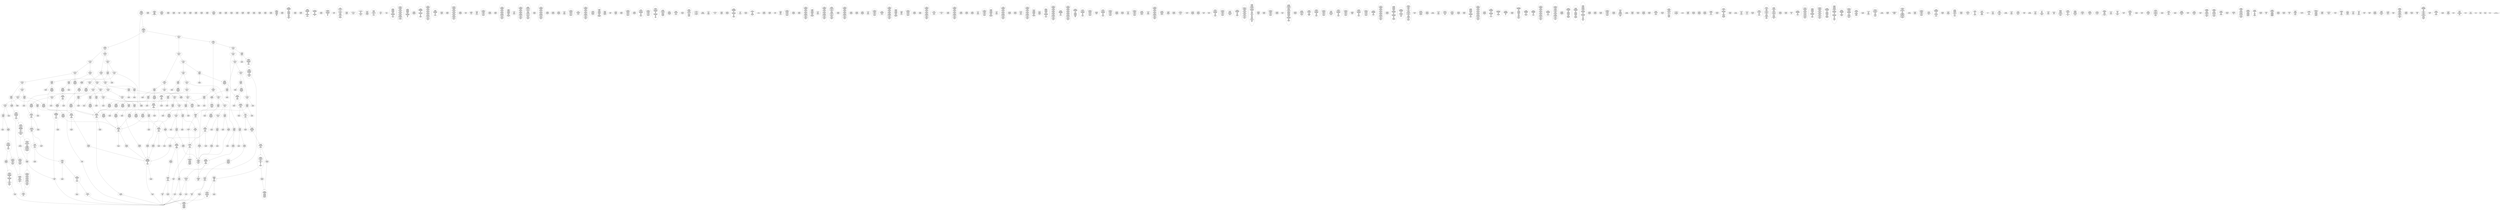 /* Generated by GvGen v.1.0 (https://www.github.com/stricaud/gvgen) */

digraph G {
compound=true;
   node1 [label="[anywhere]"];
   node2 [label="# 0x0
PUSHX Data
PUSHX Data
MSTORE
PUSHX LogicData
CALLDATASIZE
LT
PUSHX Data
JUMPI
"];
   node3 [label="# 0xd
PUSHX Data
CALLDATALOAD
PUSHX BitData
SHR
PUSHX LogicData
GT
PUSHX Data
JUMPI
"];
   node4 [label="# 0x1e
PUSHX LogicData
GT
PUSHX Data
JUMPI
"];
   node5 [label="# 0x29
PUSHX LogicData
GT
PUSHX Data
JUMPI
"];
   node6 [label="# 0x34
PUSHX LogicData
EQ
PUSHX Data
JUMPI
"];
   node7 [label="# 0x3f
PUSHX LogicData
EQ
PUSHX Data
JUMPI
"];
   node8 [label="# 0x4a
PUSHX LogicData
EQ
PUSHX Data
JUMPI
"];
   node9 [label="# 0x55
PUSHX LogicData
EQ
PUSHX Data
JUMPI
"];
   node10 [label="# 0x60
PUSHX LogicData
EQ
PUSHX Data
JUMPI
"];
   node11 [label="# 0x6b
PUSHX Data
REVERT
"];
   node12 [label="# 0x6f
JUMPDEST
PUSHX LogicData
EQ
PUSHX Data
JUMPI
"];
   node13 [label="# 0x7b
PUSHX LogicData
EQ
PUSHX Data
JUMPI
"];
   node14 [label="# 0x86
PUSHX LogicData
EQ
PUSHX Data
JUMPI
"];
   node15 [label="# 0x91
PUSHX LogicData
EQ
PUSHX Data
JUMPI
"];
   node16 [label="# 0x9c
PUSHX LogicData
EQ
PUSHX Data
JUMPI
"];
   node17 [label="# 0xa7
PUSHX Data
REVERT
"];
   node18 [label="# 0xab
JUMPDEST
PUSHX LogicData
GT
PUSHX Data
JUMPI
"];
   node19 [label="# 0xb7
PUSHX LogicData
EQ
PUSHX Data
JUMPI
"];
   node20 [label="# 0xc2
PUSHX LogicData
EQ
PUSHX Data
JUMPI
"];
   node21 [label="# 0xcd
PUSHX LogicData
EQ
PUSHX Data
JUMPI
"];
   node22 [label="# 0xd8
PUSHX LogicData
EQ
PUSHX Data
JUMPI
"];
   node23 [label="# 0xe3
PUSHX LogicData
EQ
PUSHX Data
JUMPI
"];
   node24 [label="# 0xee
PUSHX Data
REVERT
"];
   node25 [label="# 0xf2
JUMPDEST
PUSHX LogicData
EQ
PUSHX Data
JUMPI
"];
   node26 [label="# 0xfe
PUSHX LogicData
EQ
PUSHX Data
JUMPI
"];
   node27 [label="# 0x109
PUSHX LogicData
EQ
PUSHX Data
JUMPI
"];
   node28 [label="# 0x114
PUSHX LogicData
EQ
PUSHX Data
JUMPI
"];
   node29 [label="# 0x11f
PUSHX Data
REVERT
"];
   node30 [label="# 0x123
JUMPDEST
PUSHX LogicData
GT
PUSHX Data
JUMPI
"];
   node31 [label="# 0x12f
PUSHX LogicData
GT
PUSHX Data
JUMPI
"];
   node32 [label="# 0x13a
PUSHX LogicData
EQ
PUSHX Data
JUMPI
"];
   node33 [label="# 0x145
PUSHX LogicData
EQ
PUSHX Data
JUMPI
"];
   node34 [label="# 0x150
PUSHX LogicData
EQ
PUSHX Data
JUMPI
"];
   node35 [label="# 0x15b
PUSHX LogicData
EQ
PUSHX Data
JUMPI
"];
   node36 [label="# 0x166
PUSHX LogicData
EQ
PUSHX Data
JUMPI
"];
   node37 [label="# 0x171
PUSHX Data
REVERT
"];
   node38 [label="# 0x175
JUMPDEST
PUSHX LogicData
EQ
PUSHX Data
JUMPI
"];
   node39 [label="# 0x181
PUSHX LogicData
EQ
PUSHX Data
JUMPI
"];
   node40 [label="# 0x18c
PUSHX LogicData
EQ
PUSHX Data
JUMPI
"];
   node41 [label="# 0x197
PUSHX LogicData
EQ
PUSHX Data
JUMPI
"];
   node42 [label="# 0x1a2
PUSHX Data
REVERT
"];
   node43 [label="# 0x1a6
JUMPDEST
PUSHX LogicData
GT
PUSHX Data
JUMPI
"];
   node44 [label="# 0x1b2
PUSHX LogicData
EQ
PUSHX Data
JUMPI
"];
   node45 [label="# 0x1bd
PUSHX LogicData
EQ
PUSHX Data
JUMPI
"];
   node46 [label="# 0x1c8
PUSHX LogicData
EQ
PUSHX Data
JUMPI
"];
   node47 [label="# 0x1d3
PUSHX LogicData
EQ
PUSHX Data
JUMPI
"];
   node48 [label="# 0x1de
PUSHX LogicData
EQ
PUSHX Data
JUMPI
"];
   node49 [label="# 0x1e9
PUSHX Data
REVERT
"];
   node50 [label="# 0x1ed
JUMPDEST
PUSHX LogicData
EQ
PUSHX Data
JUMPI
"];
   node51 [label="# 0x1f9
PUSHX LogicData
EQ
PUSHX Data
JUMPI
"];
   node52 [label="# 0x204
PUSHX LogicData
EQ
PUSHX Data
JUMPI
"];
   node53 [label="# 0x20f
PUSHX LogicData
EQ
PUSHX Data
JUMPI
"];
   node54 [label="# 0x21a
JUMPDEST
PUSHX Data
REVERT
"];
   node55 [label="# 0x21f
JUMPDEST
CALLVALUE
ISZERO
PUSHX Data
JUMPI
"];
   node56 [label="# 0x227
PUSHX Data
REVERT
"];
   node57 [label="# 0x22b
JUMPDEST
PUSHX Data
PUSHX Data
CALLDATASIZE
PUSHX Data
PUSHX Data
JUMP
"];
   node58 [label="# 0x23a
JUMPDEST
PUSHX Data
JUMP
"];
   node59 [label="# 0x23f
JUMPDEST
PUSHX MemData
MLOAD
ISZERO
ISZERO
MSTORE
PUSHX ArithData
ADD
"];
   node60 [label="# 0x24b
JUMPDEST
PUSHX MemData
MLOAD
SUB
RETURN
"];
   node61 [label="# 0x254
JUMPDEST
CALLVALUE
ISZERO
PUSHX Data
JUMPI
"];
   node62 [label="# 0x25c
PUSHX Data
REVERT
"];
   node63 [label="# 0x260
JUMPDEST
PUSHX Data
PUSHX Data
JUMP
"];
   node64 [label="# 0x269
JUMPDEST
PUSHX MemData
MLOAD
PUSHX Data
PUSHX Data
JUMP
"];
   node65 [label="# 0x276
JUMPDEST
CALLVALUE
ISZERO
PUSHX Data
JUMPI
"];
   node66 [label="# 0x27e
PUSHX Data
REVERT
"];
   node67 [label="# 0x282
JUMPDEST
PUSHX Data
PUSHX Data
CALLDATASIZE
PUSHX Data
PUSHX Data
JUMP
"];
   node68 [label="# 0x291
JUMPDEST
PUSHX Data
JUMP
"];
   node69 [label="# 0x296
JUMPDEST
PUSHX MemData
MLOAD
PUSHX ArithData
PUSHX BitData
PUSHX BitData
SHL
SUB
AND
MSTORE
PUSHX ArithData
ADD
PUSHX Data
JUMP
"];
   node70 [label="# 0x2ae
JUMPDEST
CALLVALUE
ISZERO
PUSHX Data
JUMPI
"];
   node71 [label="# 0x2b6
PUSHX Data
REVERT
"];
   node72 [label="# 0x2ba
JUMPDEST
PUSHX Data
PUSHX Data
CALLDATASIZE
PUSHX Data
PUSHX Data
JUMP
"];
   node73 [label="# 0x2c9
JUMPDEST
PUSHX Data
JUMP
"];
   node74 [label="# 0x2ce
JUMPDEST
STOP
"];
   node75 [label="# 0x2d0
JUMPDEST
CALLVALUE
ISZERO
PUSHX Data
JUMPI
"];
   node76 [label="# 0x2d8
PUSHX Data
REVERT
"];
   node77 [label="# 0x2dc
JUMPDEST
PUSHX Data
PUSHX Data
JUMP
"];
   node78 [label="# 0x2e5
JUMPDEST
PUSHX MemData
MLOAD
MSTORE
PUSHX ArithData
ADD
PUSHX Data
JUMP
"];
   node79 [label="# 0x2f3
JUMPDEST
CALLVALUE
ISZERO
PUSHX Data
JUMPI
"];
   node80 [label="# 0x2fb
PUSHX Data
REVERT
"];
   node81 [label="# 0x2ff
JUMPDEST
PUSHX Data
PUSHX Data
JUMP
"];
   node82 [label="# 0x308
JUMPDEST
PUSHX Data
PUSHX Data
CALLDATASIZE
PUSHX Data
PUSHX Data
JUMP
"];
   node83 [label="# 0x316
JUMPDEST
PUSHX Data
JUMP
"];
   node84 [label="# 0x31b
JUMPDEST
CALLVALUE
ISZERO
PUSHX Data
JUMPI
"];
   node85 [label="# 0x323
PUSHX Data
REVERT
"];
   node86 [label="# 0x327
JUMPDEST
PUSHX Data
PUSHX Data
CALLDATASIZE
PUSHX Data
PUSHX Data
JUMP
"];
   node87 [label="# 0x336
JUMPDEST
PUSHX Data
JUMP
"];
   node88 [label="# 0x33b
JUMPDEST
CALLVALUE
ISZERO
PUSHX Data
JUMPI
"];
   node89 [label="# 0x343
PUSHX Data
REVERT
"];
   node90 [label="# 0x347
JUMPDEST
PUSHX Data
PUSHX Data
CALLDATASIZE
PUSHX Data
PUSHX Data
JUMP
"];
   node91 [label="# 0x356
JUMPDEST
PUSHX Data
JUMP
"];
   node92 [label="# 0x35b
JUMPDEST
CALLVALUE
ISZERO
PUSHX Data
JUMPI
"];
   node93 [label="# 0x363
PUSHX Data
REVERT
"];
   node94 [label="# 0x367
JUMPDEST
PUSHX Data
PUSHX Data
CALLDATASIZE
PUSHX Data
PUSHX Data
JUMP
"];
   node95 [label="# 0x376
JUMPDEST
PUSHX Data
JUMP
"];
   node96 [label="# 0x37b
JUMPDEST
CALLVALUE
ISZERO
PUSHX Data
JUMPI
"];
   node97 [label="# 0x383
PUSHX Data
REVERT
"];
   node98 [label="# 0x387
JUMPDEST
PUSHX Data
PUSHX StorData
SLOAD
JUMP
"];
   node99 [label="# 0x391
JUMPDEST
CALLVALUE
ISZERO
PUSHX Data
JUMPI
"];
   node100 [label="# 0x399
PUSHX Data
REVERT
"];
   node101 [label="# 0x39d
JUMPDEST
PUSHX Data
PUSHX Data
CALLDATASIZE
PUSHX Data
PUSHX Data
JUMP
"];
   node102 [label="# 0x3ac
JUMPDEST
PUSHX Data
JUMP
"];
   node103 [label="# 0x3b1
JUMPDEST
PUSHX MemData
MLOAD
PUSHX Data
PUSHX Data
JUMP
"];
   node104 [label="# 0x3be
JUMPDEST
PUSHX Data
PUSHX Data
CALLDATASIZE
PUSHX Data
PUSHX Data
JUMP
"];
   node105 [label="# 0x3cc
JUMPDEST
PUSHX Data
JUMP
"];
   node106 [label="# 0x3d1
JUMPDEST
PUSHX Data
PUSHX Data
CALLDATASIZE
PUSHX Data
PUSHX Data
JUMP
"];
   node107 [label="# 0x3df
JUMPDEST
PUSHX Data
JUMP
"];
   node108 [label="# 0x3e4
JUMPDEST
CALLVALUE
ISZERO
PUSHX Data
JUMPI
"];
   node109 [label="# 0x3ec
PUSHX Data
REVERT
"];
   node110 [label="# 0x3f0
JUMPDEST
PUSHX Data
PUSHX Data
JUMP
"];
   node111 [label="# 0x3f9
JUMPDEST
CALLVALUE
ISZERO
PUSHX Data
JUMPI
"];
   node112 [label="# 0x401
PUSHX Data
REVERT
"];
   node113 [label="# 0x405
JUMPDEST
PUSHX Data
PUSHX Data
CALLDATASIZE
PUSHX Data
PUSHX Data
JUMP
"];
   node114 [label="# 0x414
JUMPDEST
PUSHX Data
JUMP
"];
   node115 [label="# 0x419
JUMPDEST
CALLVALUE
ISZERO
PUSHX Data
JUMPI
"];
   node116 [label="# 0x421
PUSHX Data
REVERT
"];
   node117 [label="# 0x425
JUMPDEST
PUSHX Data
PUSHX Data
CALLDATASIZE
PUSHX Data
PUSHX Data
JUMP
"];
   node118 [label="# 0x434
JUMPDEST
PUSHX Data
JUMP
"];
   node119 [label="# 0x439
JUMPDEST
CALLVALUE
ISZERO
PUSHX Data
JUMPI
"];
   node120 [label="# 0x441
PUSHX Data
REVERT
"];
   node121 [label="# 0x445
JUMPDEST
PUSHX Data
PUSHX Data
JUMP
"];
   node122 [label="# 0x44e
JUMPDEST
CALLVALUE
ISZERO
PUSHX Data
JUMPI
"];
   node123 [label="# 0x456
PUSHX Data
REVERT
"];
   node124 [label="# 0x45a
JUMPDEST
PUSHX Data
PUSHX Data
CALLDATASIZE
PUSHX Data
PUSHX Data
JUMP
"];
   node125 [label="# 0x469
JUMPDEST
PUSHX Data
JUMP
"];
   node126 [label="# 0x46e
JUMPDEST
CALLVALUE
ISZERO
PUSHX Data
JUMPI
"];
   node127 [label="# 0x476
PUSHX Data
REVERT
"];
   node128 [label="# 0x47a
JUMPDEST
PUSHX Data
PUSHX Data
CALLDATASIZE
PUSHX Data
PUSHX Data
JUMP
"];
   node129 [label="# 0x489
JUMPDEST
PUSHX Data
JUMP
"];
   node130 [label="# 0x48e
JUMPDEST
CALLVALUE
ISZERO
PUSHX Data
JUMPI
"];
   node131 [label="# 0x496
PUSHX Data
REVERT
"];
   node132 [label="# 0x49a
JUMPDEST
PUSHX Data
PUSHX Data
JUMP
"];
   node133 [label="# 0x4a6
JUMPDEST
CALLVALUE
ISZERO
PUSHX Data
JUMPI
"];
   node134 [label="# 0x4ae
PUSHX Data
REVERT
"];
   node135 [label="# 0x4b2
JUMPDEST
PUSHX Data
PUSHX Data
JUMP
"];
   node136 [label="# 0x4be
JUMPDEST
CALLVALUE
ISZERO
PUSHX Data
JUMPI
"];
   node137 [label="# 0x4c6
PUSHX Data
REVERT
"];
   node138 [label="# 0x4ca
JUMPDEST
PUSHX StorData
SLOAD
PUSHX ArithData
PUSHX BitData
PUSHX BitData
SHL
SUB
AND
PUSHX Data
JUMP
"];
   node139 [label="# 0x4dc
JUMPDEST
CALLVALUE
ISZERO
PUSHX Data
JUMPI
"];
   node140 [label="# 0x4e4
PUSHX Data
REVERT
"];
   node141 [label="# 0x4e8
JUMPDEST
PUSHX Data
PUSHX Data
JUMP
"];
   node142 [label="# 0x4f1
JUMPDEST
CALLVALUE
ISZERO
PUSHX Data
JUMPI
"];
   node143 [label="# 0x4f9
PUSHX Data
REVERT
"];
   node144 [label="# 0x4fd
JUMPDEST
PUSHX Data
PUSHX Data
JUMP
"];
   node145 [label="# 0x506
JUMPDEST
CALLVALUE
ISZERO
PUSHX Data
JUMPI
"];
   node146 [label="# 0x50e
PUSHX Data
REVERT
"];
   node147 [label="# 0x512
JUMPDEST
PUSHX Data
PUSHX Data
CALLDATASIZE
PUSHX Data
PUSHX Data
JUMP
"];
   node148 [label="# 0x521
JUMPDEST
PUSHX Data
JUMP
"];
   node149 [label="# 0x526
JUMPDEST
CALLVALUE
ISZERO
PUSHX Data
JUMPI
"];
   node150 [label="# 0x52e
PUSHX Data
REVERT
"];
   node151 [label="# 0x532
JUMPDEST
PUSHX Data
PUSHX Data
CALLDATASIZE
PUSHX Data
PUSHX Data
JUMP
"];
   node152 [label="# 0x541
JUMPDEST
PUSHX Data
JUMP
"];
   node153 [label="# 0x546
JUMPDEST
CALLVALUE
ISZERO
PUSHX Data
JUMPI
"];
   node154 [label="# 0x54e
PUSHX Data
REVERT
"];
   node155 [label="# 0x552
JUMPDEST
PUSHX Data
PUSHX Data
CALLDATASIZE
PUSHX Data
PUSHX Data
JUMP
"];
   node156 [label="# 0x561
JUMPDEST
PUSHX Data
JUMP
"];
   node157 [label="# 0x566
JUMPDEST
CALLVALUE
ISZERO
PUSHX Data
JUMPI
"];
   node158 [label="# 0x56e
PUSHX Data
REVERT
"];
   node159 [label="# 0x572
JUMPDEST
PUSHX Data
PUSHX Data
CALLDATASIZE
PUSHX Data
PUSHX Data
JUMP
"];
   node160 [label="# 0x581
JUMPDEST
PUSHX Data
JUMP
"];
   node161 [label="# 0x586
JUMPDEST
CALLVALUE
ISZERO
PUSHX Data
JUMPI
"];
   node162 [label="# 0x58e
PUSHX Data
REVERT
"];
   node163 [label="# 0x592
JUMPDEST
PUSHX Data
PUSHX Data
CALLDATASIZE
PUSHX Data
PUSHX Data
JUMP
"];
   node164 [label="# 0x5a1
JUMPDEST
PUSHX Data
PUSHX Data
MSTORE
PUSHX Data
MSTORE
PUSHX Data
SHA3
SLOAD
JUMP
"];
   node165 [label="# 0x5b3
JUMPDEST
CALLVALUE
ISZERO
PUSHX Data
JUMPI
"];
   node166 [label="# 0x5bb
PUSHX Data
REVERT
"];
   node167 [label="# 0x5bf
JUMPDEST
PUSHX Data
PUSHX StorData
SLOAD
JUMP
"];
   node168 [label="# 0x5c9
JUMPDEST
CALLVALUE
ISZERO
PUSHX Data
JUMPI
"];
   node169 [label="# 0x5d1
PUSHX Data
REVERT
"];
   node170 [label="# 0x5d5
JUMPDEST
PUSHX Data
PUSHX Data
JUMP
"];
   node171 [label="# 0x5df
JUMPDEST
CALLVALUE
ISZERO
PUSHX Data
JUMPI
"];
   node172 [label="# 0x5e7
PUSHX Data
REVERT
"];
   node173 [label="# 0x5eb
JUMPDEST
PUSHX Data
PUSHX Data
CALLDATASIZE
PUSHX Data
PUSHX Data
JUMP
"];
   node174 [label="# 0x5fa
JUMPDEST
PUSHX Data
JUMP
"];
   node175 [label="# 0x5ff
JUMPDEST
CALLVALUE
ISZERO
PUSHX Data
JUMPI
"];
   node176 [label="# 0x607
PUSHX Data
REVERT
"];
   node177 [label="# 0x60b
JUMPDEST
PUSHX Data
PUSHX Data
CALLDATASIZE
PUSHX Data
PUSHX Data
JUMP
"];
   node178 [label="# 0x61a
JUMPDEST
PUSHX ArithData
PUSHX BitData
PUSHX BitData
SHL
SUB
AND
PUSHX Data
MSTORE
PUSHX Data
PUSHX Data
MSTORE
PUSHX Data
SHA3
AND
MSTORE
MSTORE
SHA3
SLOAD
PUSHX BitData
AND
JUMP
"];
   node179 [label="# 0x648
JUMPDEST
CALLVALUE
ISZERO
PUSHX Data
JUMPI
"];
   node180 [label="# 0x650
PUSHX Data
REVERT
"];
   node181 [label="# 0x654
JUMPDEST
PUSHX Data
PUSHX Data
JUMP
"];
   node182 [label="# 0x65d
JUMPDEST
CALLVALUE
ISZERO
PUSHX Data
JUMPI
"];
   node183 [label="# 0x665
PUSHX Data
REVERT
"];
   node184 [label="# 0x669
JUMPDEST
PUSHX Data
PUSHX Data
CALLDATASIZE
PUSHX Data
PUSHX Data
JUMP
"];
   node185 [label="# 0x678
JUMPDEST
PUSHX Data
JUMP
"];
   node186 [label="# 0x67d
JUMPDEST
CALLVALUE
ISZERO
PUSHX Data
JUMPI
"];
   node187 [label="# 0x685
PUSHX Data
REVERT
"];
   node188 [label="# 0x689
JUMPDEST
PUSHX Data
PUSHX Data
CALLDATASIZE
PUSHX Data
PUSHX Data
JUMP
"];
   node189 [label="# 0x698
JUMPDEST
PUSHX Data
JUMP
"];
   node190 [label="# 0x69d
JUMPDEST
PUSHX Data
PUSHX ArithData
PUSHX BitData
PUSHX BitData
SHL
SUB
NOT
AND
PUSHX BitData
PUSHX BitData
SHL
EQ
PUSHX Data
JUMPI
"];
   node191 [label="# 0x6b9
PUSHX ArithData
PUSHX BitData
PUSHX BitData
SHL
SUB
NOT
AND
PUSHX BitData
PUSHX BitData
SHL
EQ
"];
   node192 [label="# 0x6ce
JUMPDEST
PUSHX Data
JUMPI
"];
   node193 [label="# 0x6d4
PUSHX BitData
PUSHX BitData
SHL
PUSHX ArithData
PUSHX BitData
PUSHX BitData
SHL
SUB
NOT
AND
EQ
"];
   node194 [label="# 0x6e9
JUMPDEST
JUMP
"];
   node195 [label="# 0x6ef
JUMPDEST
PUSHX Data
PUSHX StorData
SLOAD
PUSHX Data
PUSHX Data
JUMP
"];
   node196 [label="# 0x6fe
JUMPDEST
PUSHX ArithData
ADD
PUSHX ArithData
DIV
MUL
PUSHX ArithData
ADD
PUSHX MemData
MLOAD
ADD
PUSHX Data
MSTORE
MSTORE
PUSHX ArithData
ADD
SLOAD
PUSHX Data
PUSHX Data
JUMP
"];
   node197 [label="# 0x72a
JUMPDEST
ISZERO
PUSHX Data
JUMPI
"];
   node198 [label="# 0x731
PUSHX LogicData
LT
PUSHX Data
JUMPI
"];
   node199 [label="# 0x739
PUSHX ArithData
SLOAD
DIV
MUL
MSTORE
PUSHX ArithData
ADD
PUSHX Data
JUMP
"];
   node200 [label="# 0x74c
JUMPDEST
ADD
PUSHX Data
MSTORE
PUSHX Data
PUSHX Data
SHA3
"];
   node201 [label="# 0x75a
JUMPDEST
SLOAD
MSTORE
PUSHX ArithData
ADD
PUSHX ArithData
ADD
GT
PUSHX Data
JUMPI
"];
   node202 [label="# 0x76e
SUB
PUSHX BitData
AND
ADD
"];
   node203 [label="# 0x777
JUMPDEST
JUMP
"];
   node204 [label="# 0x781
JUMPDEST
PUSHX Data
MSTORE
PUSHX Data
PUSHX Data
MSTORE
PUSHX Data
SHA3
SLOAD
PUSHX ArithData
PUSHX BitData
PUSHX BitData
SHL
SUB
AND
PUSHX Data
JUMPI
"];
   node205 [label="# 0x79e
PUSHX MemData
MLOAD
PUSHX BitData
PUSHX BitData
SHL
MSTORE
PUSHX Data
PUSHX ArithData
ADD
MSTORE
PUSHX Data
PUSHX ArithData
ADD
MSTORE
PUSHX Data
PUSHX ArithData
ADD
MSTORE
PUSHX BitData
PUSHX BitData
SHL
PUSHX ArithData
ADD
MSTORE
PUSHX ArithData
ADD
"];
   node206 [label="# 0x7f6
JUMPDEST
PUSHX MemData
MLOAD
SUB
REVERT
"];
   node207 [label="# 0x7ff
JUMPDEST
PUSHX Data
MSTORE
PUSHX Data
PUSHX Data
MSTORE
PUSHX Data
SHA3
SLOAD
PUSHX ArithData
PUSHX BitData
PUSHX BitData
SHL
SUB
AND
JUMP
"];
   node208 [label="# 0x81b
JUMPDEST
PUSHX Data
PUSHX Data
PUSHX Data
JUMP
"];
   node209 [label="# 0x826
JUMPDEST
PUSHX ArithData
PUSHX BitData
PUSHX BitData
SHL
SUB
AND
PUSHX ArithData
PUSHX BitData
PUSHX BitData
SHL
SUB
AND
EQ
ISZERO
PUSHX Data
JUMPI
"];
   node210 [label="# 0x843
PUSHX MemData
MLOAD
PUSHX BitData
PUSHX BitData
SHL
MSTORE
PUSHX Data
PUSHX ArithData
ADD
MSTORE
PUSHX Data
PUSHX ArithData
ADD
MSTORE
PUSHX Data
PUSHX ArithData
ADD
MSTORE
PUSHX BitData
PUSHX BitData
SHL
PUSHX ArithData
ADD
MSTORE
PUSHX ArithData
ADD
PUSHX Data
JUMP
"];
   node211 [label="# 0x894
JUMPDEST
CALLER
PUSHX ArithData
PUSHX BitData
PUSHX BitData
SHL
SUB
AND
EQ
PUSHX Data
JUMPI
"];
   node212 [label="# 0x8a6
PUSHX Data
CALLER
PUSHX Data
JUMP
"];
   node213 [label="# 0x8b0
JUMPDEST
PUSHX Data
JUMPI
"];
   node214 [label="# 0x8b5
PUSHX MemData
MLOAD
PUSHX BitData
PUSHX BitData
SHL
MSTORE
PUSHX Data
PUSHX ArithData
ADD
MSTORE
PUSHX Data
PUSHX ArithData
ADD
MSTORE
PUSHX Data
PUSHX ArithData
ADD
MSTORE
PUSHX Data
PUSHX ArithData
ADD
MSTORE
PUSHX ArithData
ADD
PUSHX Data
JUMP
"];
   node215 [label="# 0x922
JUMPDEST
PUSHX Data
PUSHX Data
JUMP
"];
   node216 [label="# 0x92c
JUMPDEST
JUMP
"];
   node217 [label="# 0x931
JUMPDEST
PUSHX Data
PUSHX Data
PUSHX StorData
SLOAD
JUMP
"];
   node218 [label="# 0x93c
JUMPDEST
JUMP
"];
   node219 [label="# 0x941
JUMPDEST
PUSHX Data
PUSHX LogicData
TIMESTAMP
LT
ISZERO
ISZERO
PUSHX Data
JUMPI
"];
   node220 [label="# 0x952
PUSHX Data
PUSHX Data
PUSHX Data
PUSHX Data
JUMP
"];
   node221 [label="# 0x963
JUMPDEST
TIMESTAMP
GT
ISZERO
"];
   node222 [label="# 0x967
JUMPDEST
ISZERO
PUSHX Data
JUMPI
"];
   node223 [label="# 0x96d
PUSHX Data
JUMP
"];
   node224 [label="# 0x972
JUMPDEST
PUSHX Data
JUMP
"];
   node225 [label="# 0x978
JUMPDEST
CALLER
ORIGIN
EQ
PUSHX Data
JUMPI
"];
   node226 [label="# 0x980
PUSHX MemData
MLOAD
PUSHX BitData
PUSHX BitData
SHL
MSTORE
PUSHX ArithData
ADD
PUSHX Data
PUSHX Data
JUMP
"];
   node227 [label="# 0x997
JUMPDEST
PUSHX Data
PUSHX Data
JUMP
"];
   node228 [label="# 0x99f
JUMPDEST
PUSHX Data
JUMPI
"];
   node229 [label="# 0x9a4
PUSHX MemData
MLOAD
PUSHX BitData
PUSHX BitData
SHL
MSTORE
PUSHX Data
PUSHX ArithData
ADD
MSTORE
PUSHX Data
PUSHX ArithData
ADD
MSTORE
PUSHX BitData
PUSHX BitData
SHL
PUSHX ArithData
ADD
MSTORE
PUSHX ArithData
ADD
PUSHX Data
JUMP
"];
   node230 [label="# 0x9de
JUMPDEST
CALLER
PUSHX Data
MSTORE
PUSHX Data
PUSHX Data
MSTORE
PUSHX Data
SHA3
SLOAD
PUSHX Data
PUSHX Data
PUSHX Data
JUMP
"];
   node231 [label="# 0x9fb
JUMPDEST
GT
ISZERO
PUSHX Data
JUMPI
"];
   node232 [label="# 0xa02
PUSHX MemData
MLOAD
PUSHX BitData
PUSHX BitData
SHL
MSTORE
PUSHX Data
PUSHX ArithData
ADD
MSTORE
PUSHX Data
PUSHX ArithData
ADD
MSTORE
PUSHX BitData
PUSHX BitData
SHL
PUSHX ArithData
ADD
MSTORE
PUSHX ArithData
ADD
PUSHX Data
JUMP
"];
   node233 [label="# 0xa3a
JUMPDEST
PUSHX Data
PUSHX ArithData
MUL
PUSHX ArithData
ADD
PUSHX MemData
MLOAD
ADD
PUSHX Data
MSTORE
MSTORE
PUSHX ArithData
ADD
PUSHX ArithData
MUL
CALLDATACOPY
PUSHX Data
ADD
MSTORE
PUSHX StorData
SLOAD
PUSHX Data
JUMP
"];
   node234 [label="# 0xa7a
JUMPDEST
PUSHX Data
JUMPI
"];
   node235 [label="# 0xa7f
PUSHX MemData
MLOAD
PUSHX BitData
PUSHX BitData
SHL
MSTORE
PUSHX Data
PUSHX ArithData
ADD
MSTORE
PUSHX Data
PUSHX ArithData
ADD
MSTORE
PUSHX BitData
PUSHX BitData
SHL
PUSHX ArithData
ADD
MSTORE
PUSHX ArithData
ADD
PUSHX Data
JUMP
"];
   node236 [label="# 0xab8
JUMPDEST
PUSHX Data
PUSHX Data
JUMP
"];
   node237 [label="# 0xac0
JUMPDEST
PUSHX Data
PUSHX Data
JUMP
"];
   node238 [label="# 0xac8
JUMPDEST
PUSHX Data
PUSHX Data
PUSHX Data
JUMP
"];
   node239 [label="# 0xad3
JUMPDEST
GT
ISZERO
PUSHX Data
JUMPI
"];
   node240 [label="# 0xada
PUSHX MemData
MLOAD
PUSHX BitData
PUSHX BitData
SHL
MSTORE
PUSHX ArithData
ADD
PUSHX Data
PUSHX Data
JUMP
"];
   node241 [label="# 0xaf1
JUMPDEST
PUSHX LogicData
CALLVALUE
EQ
PUSHX Data
JUMPI
"];
   node242 [label="# 0xb01
PUSHX MemData
MLOAD
PUSHX BitData
PUSHX BitData
SHL
MSTORE
PUSHX Data
PUSHX ArithData
ADD
MSTORE
PUSHX Data
PUSHX ArithData
ADD
MSTORE
PUSHX BitData
PUSHX BitData
SHL
PUSHX ArithData
ADD
MSTORE
PUSHX ArithData
ADD
PUSHX Data
JUMP
"];
   node243 [label="# 0xb3f
JUMPDEST
PUSHX StorData
SLOAD
PUSHX Data
PUSHX Data
PUSHX Data
JUMP
"];
   node244 [label="# 0xb4f
JUMPDEST
SSTORE
CALLER
PUSHX Data
MSTORE
PUSHX Data
PUSHX Data
MSTORE
PUSHX Data
SHA3
SLOAD
PUSHX Data
PUSHX Data
PUSHX Data
JUMP
"];
   node245 [label="# 0xb74
JUMPDEST
SSTORE
PUSHX Data
CALLER
PUSHX Data
PUSHX Data
JUMP
"];
   node246 [label="# 0xb85
JUMPDEST
JUMP
"];
   node247 [label="# 0xb89
JUMPDEST
PUSHX Data
CALLER
PUSHX Data
JUMP
"];
   node248 [label="# 0xb93
JUMPDEST
PUSHX Data
JUMPI
"];
   node249 [label="# 0xb98
PUSHX MemData
MLOAD
PUSHX BitData
PUSHX BitData
SHL
MSTORE
PUSHX ArithData
ADD
PUSHX Data
PUSHX Data
JUMP
"];
   node250 [label="# 0xbaf
JUMPDEST
PUSHX Data
PUSHX Data
JUMP
"];
   node251 [label="# 0xbba
JUMPDEST
PUSHX StorData
SLOAD
PUSHX ArithData
PUSHX BitData
PUSHX BitData
SHL
SUB
AND
CALLER
EQ
PUSHX Data
JUMPI
"];
   node252 [label="# 0xbcd
PUSHX MemData
MLOAD
PUSHX BitData
PUSHX BitData
SHL
MSTORE
PUSHX ArithData
ADD
PUSHX Data
PUSHX Data
JUMP
"];
   node253 [label="# 0xbe4
JUMPDEST
PUSHX StorData
SLOAD
PUSHX ArithData
PUSHX BitData
PUSHX BitData
SHL
SUB
NOT
AND
PUSHX ArithData
PUSHX BitData
PUSHX BitData
SHL
SUB
AND
OR
SSTORE
JUMP
"];
   node254 [label="# 0xc06
JUMPDEST
PUSHX Data
PUSHX MemData
MLOAD
PUSHX ArithData
ADD
PUSHX Data
MSTORE
PUSHX Data
MSTORE
PUSHX Data
JUMP
"];
   node255 [label="# 0xc21
JUMPDEST
PUSHX Data
PUSHX Data
PUSHX Data
PUSHX Data
JUMP
"];
   node256 [label="# 0xc2e
JUMPDEST
PUSHX Data
PUSHX LogicData
GT
ISZERO
PUSHX Data
JUMPI
"];
   node257 [label="# 0xc44
PUSHX Data
PUSHX Data
JUMP
"];
   node258 [label="# 0xc4b
JUMPDEST
PUSHX MemData
MLOAD
MSTORE
PUSHX ArithData
MUL
PUSHX ArithData
ADD
ADD
PUSHX Data
MSTORE
ISZERO
PUSHX Data
JUMPI
"];
   node259 [label="# 0xc65
PUSHX ArithData
ADD
PUSHX ArithData
MUL
CALLDATASIZE
CALLDATACOPY
ADD
"];
   node260 [label="# 0xc74
JUMPDEST
PUSHX Data
PUSHX Data
"];
   node261 [label="# 0xc7c
JUMPDEST
LT
ISZERO
PUSHX Data
JUMPI
"];
   node262 [label="# 0xc86
PUSHX LogicData
GT
ISZERO
"];
   node263 [label="# 0xc8d
JUMPDEST
ISZERO
PUSHX Data
JUMPI
"];
   node264 [label="# 0xc93
PUSHX Data
PUSHX Data
PUSHX Data
JUMP
"];
   node265 [label="# 0xc9d
JUMPDEST
PUSHX ArithData
PUSHX BitData
PUSHX BitData
SHL
SUB
AND
PUSHX ArithData
PUSHX BitData
PUSHX BitData
SHL
SUB
AND
EQ
ISZERO
PUSHX Data
JUMPI
"];
   node266 [label="# 0xcba
MLOAD
LT
PUSHX Data
JUMPI
"];
   node267 [label="# 0xcc5
PUSHX Data
PUSHX Data
JUMP
"];
   node268 [label="# 0xccc
JUMPDEST
PUSHX ArithData
MUL
ADD
ADD
MSTORE
PUSHX Data
PUSHX Data
JUMP
"];
   node269 [label="# 0xce1
JUMPDEST
"];
   node270 [label="# 0xce5
JUMPDEST
PUSHX Data
PUSHX Data
JUMP
"];
   node271 [label="# 0xcef
JUMPDEST
PUSHX Data
JUMP
"];
   node272 [label="# 0xcf8
JUMPDEST
JUMP
"];
   node273 [label="# 0xd02
JUMPDEST
CALLER
ORIGIN
EQ
PUSHX Data
JUMPI
"];
   node274 [label="# 0xd0a
PUSHX MemData
MLOAD
PUSHX BitData
PUSHX BitData
SHL
MSTORE
PUSHX ArithData
ADD
PUSHX Data
PUSHX Data
JUMP
"];
   node275 [label="# 0xd21
JUMPDEST
PUSHX Data
PUSHX Data
JUMP
"];
   node276 [label="# 0xd29
JUMPDEST
PUSHX Data
JUMPI
"];
   node277 [label="# 0xd2e
PUSHX MemData
MLOAD
PUSHX BitData
PUSHX BitData
SHL
MSTORE
PUSHX Data
PUSHX ArithData
ADD
MSTORE
PUSHX Data
PUSHX ArithData
ADD
MSTORE
PUSHX BitData
PUSHX BitData
SHL
PUSHX ArithData
ADD
MSTORE
PUSHX ArithData
ADD
PUSHX Data
JUMP
"];
   node278 [label="# 0xd68
JUMPDEST
CALLER
PUSHX Data
MSTORE
PUSHX Data
PUSHX Data
MSTORE
PUSHX Data
SHA3
SLOAD
PUSHX Data
PUSHX Data
PUSHX Data
JUMP
"];
   node279 [label="# 0xd85
JUMPDEST
GT
ISZERO
PUSHX Data
JUMPI
"];
   node280 [label="# 0xd8c
PUSHX MemData
MLOAD
PUSHX BitData
PUSHX BitData
SHL
MSTORE
PUSHX Data
PUSHX ArithData
ADD
MSTORE
PUSHX Data
PUSHX ArithData
ADD
MSTORE
PUSHX BitData
PUSHX BitData
SHL
PUSHX ArithData
ADD
MSTORE
PUSHX ArithData
ADD
PUSHX Data
JUMP
"];
   node281 [label="# 0xdc4
JUMPDEST
PUSHX Data
PUSHX ArithData
MUL
PUSHX ArithData
ADD
PUSHX MemData
MLOAD
ADD
PUSHX Data
MSTORE
MSTORE
PUSHX ArithData
ADD
PUSHX ArithData
MUL
CALLDATACOPY
PUSHX Data
ADD
MSTORE
PUSHX StorData
SLOAD
PUSHX Data
JUMP
"];
   node282 [label="# 0xe04
JUMPDEST
PUSHX Data
JUMPI
"];
   node283 [label="# 0xe09
PUSHX MemData
MLOAD
PUSHX BitData
PUSHX BitData
SHL
MSTORE
PUSHX Data
PUSHX ArithData
ADD
MSTORE
PUSHX Data
PUSHX ArithData
ADD
MSTORE
PUSHX BitData
PUSHX BitData
SHL
PUSHX ArithData
ADD
MSTORE
PUSHX ArithData
ADD
PUSHX Data
JUMP
"];
   node284 [label="# 0xe42
JUMPDEST
PUSHX Data
PUSHX Data
JUMP
"];
   node285 [label="# 0xe4a
JUMPDEST
PUSHX Data
PUSHX Data
JUMP
"];
   node286 [label="# 0xe52
JUMPDEST
PUSHX Data
PUSHX Data
PUSHX Data
JUMP
"];
   node287 [label="# 0xe5d
JUMPDEST
GT
ISZERO
PUSHX Data
JUMPI
"];
   node288 [label="# 0xe64
PUSHX MemData
MLOAD
PUSHX BitData
PUSHX BitData
SHL
MSTORE
PUSHX ArithData
ADD
PUSHX Data
PUSHX Data
JUMP
"];
   node289 [label="# 0xe7b
JUMPDEST
PUSHX LogicData
CALLVALUE
EQ
PUSHX Data
JUMPI
"];
   node290 [label="# 0xe8b
PUSHX MemData
MLOAD
PUSHX BitData
PUSHX BitData
SHL
MSTORE
PUSHX Data
PUSHX ArithData
ADD
MSTORE
PUSHX Data
PUSHX ArithData
ADD
MSTORE
PUSHX BitData
PUSHX BitData
SHL
PUSHX ArithData
ADD
MSTORE
PUSHX ArithData
ADD
PUSHX Data
JUMP
"];
   node291 [label="# 0xec9
JUMPDEST
CALLER
PUSHX Data
MSTORE
PUSHX Data
PUSHX Data
MSTORE
PUSHX Data
SHA3
SLOAD
PUSHX Data
PUSHX Data
PUSHX Data
JUMP
"];
   node292 [label="# 0xee9
JUMPDEST
CALLER
ORIGIN
EQ
PUSHX Data
JUMPI
"];
   node293 [label="# 0xef1
PUSHX MemData
MLOAD
PUSHX BitData
PUSHX BitData
SHL
MSTORE
PUSHX ArithData
ADD
PUSHX Data
PUSHX Data
JUMP
"];
   node294 [label="# 0xf08
JUMPDEST
PUSHX Data
PUSHX Data
JUMP
"];
   node295 [label="# 0xf10
JUMPDEST
PUSHX Data
JUMPI
"];
   node296 [label="# 0xf15
PUSHX MemData
MLOAD
PUSHX BitData
PUSHX BitData
SHL
MSTORE
PUSHX Data
PUSHX ArithData
ADD
MSTORE
PUSHX Data
PUSHX ArithData
ADD
MSTORE
PUSHX BitData
PUSHX BitData
SHL
PUSHX ArithData
ADD
MSTORE
PUSHX ArithData
ADD
PUSHX Data
JUMP
"];
   node297 [label="# 0xf4c
JUMPDEST
PUSHX LogicData
GT
ISZERO
PUSHX Data
JUMPI
"];
   node298 [label="# 0xf57
PUSHX LogicData
GT
ISZERO
"];
   node299 [label="# 0xf5d
JUMPDEST
PUSHX Data
JUMPI
"];
   node300 [label="# 0xf62
PUSHX MemData
MLOAD
PUSHX BitData
PUSHX BitData
SHL
MSTORE
PUSHX Data
PUSHX ArithData
ADD
MSTORE
PUSHX Data
PUSHX ArithData
ADD
MSTORE
PUSHX BitData
PUSHX BitData
SHL
PUSHX ArithData
ADD
MSTORE
PUSHX ArithData
ADD
PUSHX Data
JUMP
"];
   node301 [label="# 0xf9c
JUMPDEST
PUSHX Data
PUSHX Data
JUMP
"];
   node302 [label="# 0xfa4
JUMPDEST
PUSHX Data
PUSHX Data
JUMP
"];
   node303 [label="# 0xfad
JUMPDEST
PUSHX Data
PUSHX Data
JUMP
"];
   node304 [label="# 0xfb7
JUMPDEST
GT
ISZERO
PUSHX Data
JUMPI
"];
   node305 [label="# 0xfbe
PUSHX MemData
MLOAD
PUSHX BitData
PUSHX BitData
SHL
MSTORE
PUSHX ArithData
ADD
PUSHX Data
PUSHX Data
JUMP
"];
   node306 [label="# 0xfd5
JUMPDEST
CALLER
PUSHX Data
MSTORE
PUSHX Data
PUSHX Data
MSTORE
PUSHX Data
SHA3
SLOAD
PUSHX Data
PUSHX Data
PUSHX Data
JUMP
"];
   node307 [label="# 0xff3
JUMPDEST
GT
ISZERO
PUSHX Data
JUMPI
"];
   node308 [label="# 0xffa
PUSHX MemData
MLOAD
PUSHX BitData
PUSHX BitData
SHL
MSTORE
PUSHX Data
PUSHX ArithData
ADD
MSTORE
PUSHX Data
PUSHX ArithData
ADD
MSTORE
PUSHX BitData
PUSHX BitData
SHL
PUSHX ArithData
ADD
MSTORE
PUSHX ArithData
ADD
PUSHX Data
JUMP
"];
   node309 [label="# 0x1033
JUMPDEST
PUSHX Data
PUSHX Data
JUMP
"];
   node310 [label="# 0x103c
JUMPDEST
PUSHX Data
PUSHX Data
JUMP
"];
   node311 [label="# 0x1046
JUMPDEST
CALLVALUE
LT
ISZERO
PUSHX Data
JUMPI
"];
   node312 [label="# 0x104e
PUSHX MemData
MLOAD
PUSHX BitData
PUSHX BitData
SHL
MSTORE
PUSHX Data
PUSHX ArithData
ADD
MSTORE
PUSHX Data
PUSHX ArithData
ADD
MSTORE
PUSHX BitData
PUSHX BitData
SHL
PUSHX ArithData
ADD
MSTORE
PUSHX ArithData
ADD
PUSHX Data
JUMP
"];
   node313 [label="# 0x108c
JUMPDEST
CALLER
PUSHX Data
MSTORE
PUSHX Data
PUSHX Data
MSTORE
PUSHX Data
SHA3
SLOAD
PUSHX Data
PUSHX Data
JUMP
"];
   node314 [label="# 0x10ab
JUMPDEST
SSTORE
PUSHX Data
CALLER
PUSHX Data
JUMP
"];
   node315 [label="# 0x10bb
JUMPDEST
JUMP
"];
   node316 [label="# 0x10be
JUMPDEST
PUSHX StorData
SLOAD
PUSHX ArithData
PUSHX BitData
PUSHX BitData
SHL
SUB
AND
CALLER
EQ
PUSHX Data
JUMPI
"];
   node317 [label="# 0x10d1
PUSHX MemData
MLOAD
PUSHX BitData
PUSHX BitData
SHL
MSTORE
PUSHX ArithData
ADD
PUSHX Data
PUSHX Data
JUMP
"];
   node318 [label="# 0x10e8
JUMPDEST
PUSHX StorData
SLOAD
PUSHX MemData
MLOAD
PUSHX Data
PUSHX ArithData
PUSHX BitData
PUSHX BitData
SHL
SUB
AND
SELFBALANCE
GAS
CALL
RETURNDATASIZE
PUSHX LogicData
EQ
PUSHX Data
JUMPI
"];
   node319 [label="# 0x1114
PUSHX MemData
MLOAD
PUSHX BitData
NOT
PUSHX ArithData
RETURNDATASIZE
ADD
AND
ADD
PUSHX Data
MSTORE
RETURNDATASIZE
MSTORE
RETURNDATASIZE
PUSHX Data
PUSHX ArithData
ADD
RETURNDATACOPY
PUSHX Data
JUMP
"];
   node320 [label="# 0x1135
JUMPDEST
PUSHX Data
"];
   node321 [label="# 0x113a
JUMPDEST
PUSHX Data
JUMPI
"];
   node322 [label="# 0x1144
PUSHX MemData
MLOAD
PUSHX BitData
PUSHX BitData
SHL
MSTORE
PUSHX Data
PUSHX ArithData
ADD
MSTORE
PUSHX Data
PUSHX ArithData
ADD
MSTORE
PUSHX BitData
PUSHX BitData
SHL
PUSHX ArithData
ADD
MSTORE
PUSHX ArithData
ADD
PUSHX Data
JUMP
"];
   node323 [label="# 0x1177
JUMPDEST
PUSHX Data
MSTORE
PUSHX Data
PUSHX Data
MSTORE
PUSHX Data
SHA3
SLOAD
PUSHX ArithData
PUSHX BitData
PUSHX BitData
SHL
SUB
AND
PUSHX Data
JUMPI
"];
   node324 [label="# 0x1195
PUSHX MemData
MLOAD
PUSHX BitData
PUSHX BitData
SHL
MSTORE
PUSHX Data
PUSHX ArithData
ADD
MSTORE
PUSHX Data
PUSHX ArithData
ADD
MSTORE
PUSHX Data
PUSHX ArithData
ADD
MSTORE
PUSHX BitData
PUSHX BitData
SHL
PUSHX ArithData
ADD
MSTORE
PUSHX ArithData
ADD
PUSHX Data
JUMP
"];
   node325 [label="# 0x11ee
JUMPDEST
PUSHX Data
PUSHX ArithData
PUSHX BitData
PUSHX BitData
SHL
SUB
AND
PUSHX Data
JUMPI
"];
   node326 [label="# 0x11ff
PUSHX MemData
MLOAD
PUSHX BitData
PUSHX BitData
SHL
MSTORE
PUSHX Data
PUSHX ArithData
ADD
MSTORE
PUSHX Data
PUSHX ArithData
ADD
MSTORE
PUSHX Data
PUSHX ArithData
ADD
MSTORE
PUSHX BitData
PUSHX BitData
SHL
PUSHX ArithData
ADD
MSTORE
PUSHX ArithData
ADD
PUSHX Data
JUMP
"];
   node327 [label="# 0x1259
JUMPDEST
PUSHX ArithData
PUSHX BitData
PUSHX BitData
SHL
SUB
AND
PUSHX Data
MSTORE
PUSHX Data
PUSHX Data
MSTORE
PUSHX Data
SHA3
SLOAD
JUMP
"];
   node328 [label="# 0x1275
JUMPDEST
PUSHX StorData
SLOAD
PUSHX ArithData
PUSHX BitData
PUSHX BitData
SHL
SUB
AND
CALLER
EQ
PUSHX Data
JUMPI
"];
   node329 [label="# 0x1288
PUSHX MemData
MLOAD
PUSHX BitData
PUSHX BitData
SHL
MSTORE
PUSHX ArithData
ADD
PUSHX Data
PUSHX Data
JUMP
"];
   node330 [label="# 0x129f
JUMPDEST
PUSHX Data
PUSHX Data
PUSHX Data
JUMP
"];
   node331 [label="# 0x12a9
JUMPDEST
JUMP
"];
   node332 [label="# 0x12ab
JUMPDEST
PUSHX StorData
SLOAD
PUSHX ArithData
PUSHX BitData
PUSHX BitData
SHL
SUB
AND
CALLER
EQ
PUSHX Data
JUMPI
"];
   node333 [label="# 0x12be
PUSHX MemData
MLOAD
PUSHX BitData
PUSHX BitData
SHL
MSTORE
PUSHX ArithData
ADD
PUSHX Data
PUSHX Data
JUMP
"];
   node334 [label="# 0x12d5
JUMPDEST
PUSHX Data
SSTORE
JUMP
"];
   node335 [label="# 0x12da
JUMPDEST
PUSHX StorData
SLOAD
PUSHX ArithData
PUSHX BitData
PUSHX BitData
SHL
SUB
AND
CALLER
EQ
PUSHX Data
JUMPI
"];
   node336 [label="# 0x12ed
PUSHX MemData
MLOAD
PUSHX BitData
PUSHX BitData
SHL
MSTORE
PUSHX ArithData
ADD
PUSHX Data
PUSHX Data
JUMP
"];
   node337 [label="# 0x1304
JUMPDEST
PUSHX Data
PUSHX Data
PUSHX Data
JUMP
"];
   node338 [label="# 0x1310
JUMPDEST
PUSHX Data
PUSHX Data
JUMP
"];
   node339 [label="# 0x131a
JUMPDEST
GT
ISZERO
PUSHX Data
JUMPI
"];
   node340 [label="# 0x1321
PUSHX MemData
MLOAD
PUSHX BitData
PUSHX BitData
SHL
MSTORE
PUSHX ArithData
ADD
PUSHX Data
PUSHX Data
JUMP
"];
   node341 [label="# 0x1338
JUMPDEST
PUSHX Data
PUSHX StorData
SLOAD
PUSHX Data
PUSHX Data
JUMP
"];
   node342 [label="# 0x1348
JUMPDEST
GT
ISZERO
PUSHX Data
JUMPI
"];
   node343 [label="# 0x134f
PUSHX MemData
MLOAD
PUSHX BitData
PUSHX BitData
SHL
MSTORE
PUSHX Data
PUSHX ArithData
ADD
MSTORE
PUSHX Data
PUSHX ArithData
ADD
MSTORE
PUSHX BitData
PUSHX BitData
SHL
PUSHX ArithData
ADD
MSTORE
PUSHX ArithData
ADD
PUSHX Data
JUMP
"];
   node344 [label="# 0x138d
JUMPDEST
PUSHX StorData
PUSHX Data
SLOAD
PUSHX Data
PUSHX Data
JUMP
"];
   node345 [label="# 0x139f
JUMPDEST
SSTORE
PUSHX Data
PUSHX Data
JUMP
"];
   node346 [label="# 0x13af
JUMPDEST
PUSHX Data
PUSHX Data
PUSHX Data
PUSHX Data
TIMESTAMP
PUSHX Data
JUMP
"];
   node347 [label="# 0x13c3
JUMPDEST
PUSHX Data
PUSHX Data
JUMP
"];
   node348 [label="# 0x13cd
JUMPDEST
PUSHX LogicData
LT
PUSHX Data
JUMPI
"];
   node349 [label="# 0x13d8
PUSHX Data
JUMP
"];
   node350 [label="# 0x13e6
JUMPDEST
PUSHX Data
PUSHX Data
PUSHX Data
JUMP
"];
   node351 [label="# 0x13f8
JUMPDEST
PUSHX Data
PUSHX Data
PUSHX Data
JUMP
"];
   node352 [label="# 0x140a
JUMPDEST
JUMP
"];
   node353 [label="# 0x1410
JUMPDEST
JUMP
"];
   node354 [label="# 0x1414
JUMPDEST
PUSHX Data
PUSHX StorData
SLOAD
PUSHX Data
PUSHX Data
JUMP
"];
   node355 [label="# 0x1423
JUMPDEST
PUSHX StorData
SLOAD
PUSHX ArithData
PUSHX BitData
PUSHX BitData
SHL
SUB
AND
CALLER
EQ
PUSHX Data
JUMPI
"];
   node356 [label="# 0x1436
PUSHX MemData
MLOAD
PUSHX BitData
PUSHX BitData
SHL
MSTORE
PUSHX ArithData
ADD
PUSHX Data
PUSHX Data
JUMP
"];
   node357 [label="# 0x144d
JUMPDEST
MLOAD
PUSHX Data
PUSHX Data
PUSHX ArithData
ADD
PUSHX Data
JUMP
"];
   node358 [label="# 0x1460
JUMPDEST
PUSHX ArithData
PUSHX BitData
PUSHX BitData
SHL
SUB
AND
CALLER
EQ
ISZERO
PUSHX Data
JUMPI
"];
   node359 [label="# 0x1472
PUSHX MemData
MLOAD
PUSHX BitData
PUSHX BitData
SHL
MSTORE
PUSHX Data
PUSHX ArithData
ADD
MSTORE
PUSHX Data
PUSHX ArithData
ADD
MSTORE
PUSHX Data
PUSHX ArithData
ADD
MSTORE
PUSHX ArithData
ADD
PUSHX Data
JUMP
"];
   node360 [label="# 0x14b9
JUMPDEST
CALLER
PUSHX Data
MSTORE
PUSHX Data
PUSHX ArithData
MSTORE
PUSHX MemData
SHA3
PUSHX ArithData
PUSHX BitData
PUSHX BitData
SHL
SUB
AND
MSTORE
MSTORE
SHA3
SLOAD
PUSHX BitData
NOT
AND
ISZERO
ISZERO
OR
SSTORE
MLOAD
MSTORE
PUSHX Data
ADD
PUSHX MemData
MLOAD
SUB
LOGX
JUMP
"];
   node361 [label="# 0x1525
JUMPDEST
PUSHX Data
CALLER
PUSHX Data
JUMP
"];
   node362 [label="# 0x152f
JUMPDEST
PUSHX Data
JUMPI
"];
   node363 [label="# 0x1534
PUSHX MemData
MLOAD
PUSHX BitData
PUSHX BitData
SHL
MSTORE
PUSHX ArithData
ADD
PUSHX Data
PUSHX Data
JUMP
"];
   node364 [label="# 0x154b
JUMPDEST
PUSHX Data
PUSHX Data
JUMP
"];
   node365 [label="# 0x1557
JUMPDEST
JUMP
"];
   node366 [label="# 0x155d
JUMPDEST
PUSHX Data
PUSHX Data
PUSHX MemData
MLOAD
PUSHX ArithData
ADD
PUSHX Data
MSTORE
PUSHX Data
MSTORE
PUSHX ArithData
ADD
PUSHX Data
PUSHX Data
CODECOPY
PUSHX Data
MSTORE
PUSHX Data
PUSHX Data
MSTORE
PUSHX Data
SHA3
SLOAD
PUSHX ArithData
PUSHX BitData
PUSHX BitData
SHL
SUB
AND
ISZERO
PUSHX Data
JUMPI
"];
   node367 [label="# 0x159b
PUSHX Data
PUSHX Data
PUSHX Data
JUMP
"];
   node368 [label="# 0x15a5
JUMPDEST
PUSHX Data
PUSHX MemData
MLOAD
PUSHX ArithData
ADD
PUSHX Data
PUSHX Data
JUMP
"];
   node369 [label="# 0x15b9
JUMPDEST
PUSHX MemData
MLOAD
PUSHX ArithData
SUB
SUB
MSTORE
PUSHX Data
MSTORE
JUMP
"];
   node370 [label="# 0x15d0
JUMPDEST
PUSHX StorData
SLOAD
PUSHX ArithData
PUSHX BitData
PUSHX BitData
SHL
SUB
AND
CALLER
EQ
PUSHX Data
JUMPI
"];
   node371 [label="# 0x15e3
PUSHX MemData
MLOAD
PUSHX BitData
PUSHX BitData
SHL
MSTORE
PUSHX ArithData
ADD
PUSHX Data
PUSHX Data
JUMP
"];
   node372 [label="# 0x15fa
JUMPDEST
MLOAD
PUSHX Data
PUSHX Data
PUSHX ArithData
ADD
PUSHX Data
JUMP
"];
   node373 [label="# 0x160d
JUMPDEST
PUSHX Data
PUSHX LogicData
TIMESTAMP
LT
ISZERO
ISZERO
PUSHX Data
JUMPI
"];
   node374 [label="# 0x161e
PUSHX LogicData
TIMESTAMP
GT
PUSHX Data
JUMPI
"];
   node375 [label="# 0x162a
PUSHX Data
JUMP
"];
   node376 [label="# 0x162f
JUMPDEST
PUSHX StorData
SLOAD
PUSHX ArithData
PUSHX BitData
PUSHX BitData
SHL
SUB
AND
CALLER
EQ
PUSHX Data
JUMPI
"];
   node377 [label="# 0x1642
PUSHX MemData
MLOAD
PUSHX BitData
PUSHX BitData
SHL
MSTORE
PUSHX ArithData
ADD
PUSHX Data
PUSHX Data
JUMP
"];
   node378 [label="# 0x1659
JUMPDEST
PUSHX Data
SSTORE
JUMP
"];
   node379 [label="# 0x165e
JUMPDEST
PUSHX StorData
SLOAD
PUSHX ArithData
PUSHX BitData
PUSHX BitData
SHL
SUB
AND
CALLER
EQ
PUSHX Data
JUMPI
"];
   node380 [label="# 0x1671
PUSHX MemData
MLOAD
PUSHX BitData
PUSHX BitData
SHL
MSTORE
PUSHX ArithData
ADD
PUSHX Data
PUSHX Data
JUMP
"];
   node381 [label="# 0x1688
JUMPDEST
PUSHX ArithData
PUSHX BitData
PUSHX BitData
SHL
SUB
AND
PUSHX Data
JUMPI
"];
   node382 [label="# 0x1697
PUSHX MemData
MLOAD
PUSHX BitData
PUSHX BitData
SHL
MSTORE
PUSHX Data
PUSHX ArithData
ADD
MSTORE
PUSHX Data
PUSHX ArithData
ADD
MSTORE
PUSHX Data
PUSHX ArithData
ADD
MSTORE
PUSHX BitData
PUSHX BitData
SHL
PUSHX ArithData
ADD
MSTORE
PUSHX ArithData
ADD
PUSHX Data
JUMP
"];
   node383 [label="# 0x16ed
JUMPDEST
PUSHX Data
PUSHX Data
JUMP
"];
   node384 [label="# 0x16f6
JUMPDEST
PUSHX Data
MSTORE
PUSHX Data
PUSHX Data
MSTORE
PUSHX Data
SHA3
SLOAD
PUSHX ArithData
PUSHX BitData
PUSHX BitData
SHL
SUB
NOT
AND
PUSHX ArithData
PUSHX BitData
PUSHX BitData
SHL
SUB
AND
OR
SSTORE
PUSHX Data
PUSHX Data
JUMP
"];
   node385 [label="# 0x172b
JUMPDEST
PUSHX ArithData
PUSHX BitData
PUSHX BitData
SHL
SUB
AND
PUSHX Data
PUSHX MemData
MLOAD
PUSHX MemData
MLOAD
SUB
LOGX
JUMP
"];
   node386 [label="# 0x1764
JUMPDEST
PUSHX MemData
MLOAD
PUSHX BitData
NOT
CALLER
PUSHX BitData
SHL
AND
PUSHX ArithData
ADD
MSTORE
PUSHX Data
PUSHX ArithData
ADD
PUSHX MemData
MLOAD
PUSHX ArithData
SUB
SUB
MSTORE
PUSHX Data
MSTORE
MLOAD
PUSHX ArithData
ADD
SHA3
PUSHX Data
PUSHX Data
JUMP
"];
   node387 [label="# 0x17aa
JUMPDEST
JUMP
"];
   node388 [label="# 0x17b2
JUMPDEST
PUSHX Data
PUSHX StorData
SLOAD
PUSHX Data
PUSHX Data
PUSHX Data
JUMP
"];
   node389 [label="# 0x17c3
JUMPDEST
PUSHX Data
PUSHX Data
PUSHX Data
JUMP
"];
   node390 [label="# 0x17cf
JUMPDEST
PUSHX Data
"];
   node391 [label="# 0x17d3
JUMPDEST
LT
ISZERO
PUSHX Data
JUMPI
"];
   node392 [label="# 0x17dc
PUSHX Data
PUSHX StorData
SLOAD
PUSHX ArithData
ADD
SSTORE
JUMP
"];
   node393 [label="# 0x17e9
JUMPDEST
PUSHX StorData
SLOAD
PUSHX Data
PUSHX Data
JUMP
"];
   node394 [label="# 0x17f8
JUMPDEST
PUSHX Data
PUSHX Data
JUMP
"];
   node395 [label="# 0x1802
JUMPDEST
PUSHX Data
JUMP
"];
   node396 [label="# 0x180a
JUMPDEST
PUSHX Data
MSTORE
PUSHX Data
PUSHX Data
MSTORE
PUSHX Data
SHA3
SLOAD
PUSHX ArithData
PUSHX BitData
PUSHX BitData
SHL
SUB
AND
PUSHX Data
JUMPI
"];
   node397 [label="# 0x1827
PUSHX MemData
MLOAD
PUSHX BitData
PUSHX BitData
SHL
MSTORE
PUSHX Data
PUSHX ArithData
ADD
MSTORE
PUSHX Data
PUSHX ArithData
ADD
MSTORE
PUSHX Data
PUSHX ArithData
ADD
MSTORE
PUSHX BitData
PUSHX BitData
SHL
PUSHX ArithData
ADD
MSTORE
PUSHX ArithData
ADD
PUSHX Data
JUMP
"];
   node398 [label="# 0x1883
JUMPDEST
PUSHX Data
PUSHX Data
PUSHX Data
JUMP
"];
   node399 [label="# 0x188e
JUMPDEST
PUSHX ArithData
PUSHX BitData
PUSHX BitData
SHL
SUB
AND
PUSHX ArithData
PUSHX BitData
PUSHX BitData
SHL
SUB
AND
EQ
PUSHX Data
JUMPI
"];
   node400 [label="# 0x18ab
PUSHX ArithData
PUSHX BitData
PUSHX BitData
SHL
SUB
AND
PUSHX Data
PUSHX Data
JUMP
"];
   node401 [label="# 0x18be
JUMPDEST
PUSHX ArithData
PUSHX BitData
PUSHX BitData
SHL
SUB
AND
EQ
"];
   node402 [label="# 0x18c9
JUMPDEST
PUSHX Data
JUMPI
"];
   node403 [label="# 0x18cf
PUSHX ArithData
PUSHX BitData
PUSHX BitData
SHL
SUB
AND
PUSHX Data
MSTORE
PUSHX Data
PUSHX Data
MSTORE
PUSHX Data
SHA3
AND
MSTORE
MSTORE
SHA3
SLOAD
PUSHX BitData
AND
PUSHX Data
JUMP
"];
   node404 [label="# 0x18fd
JUMPDEST
PUSHX ArithData
PUSHX BitData
PUSHX BitData
SHL
SUB
AND
PUSHX Data
PUSHX Data
JUMP
"];
   node405 [label="# 0x1910
JUMPDEST
PUSHX ArithData
PUSHX BitData
PUSHX BitData
SHL
SUB
AND
EQ
PUSHX Data
JUMPI
"];
   node406 [label="# 0x191f
PUSHX MemData
MLOAD
PUSHX BitData
PUSHX BitData
SHL
MSTORE
PUSHX Data
PUSHX ArithData
ADD
MSTORE
PUSHX Data
PUSHX ArithData
ADD
MSTORE
PUSHX Data
PUSHX ArithData
ADD
MSTORE
PUSHX BitData
PUSHX BitData
SHL
PUSHX ArithData
ADD
MSTORE
PUSHX ArithData
ADD
PUSHX Data
JUMP
"];
   node407 [label="# 0x1978
JUMPDEST
PUSHX ArithData
PUSHX BitData
PUSHX BitData
SHL
SUB
AND
PUSHX Data
JUMPI
"];
   node408 [label="# 0x1987
PUSHX MemData
MLOAD
PUSHX BitData
PUSHX BitData
SHL
MSTORE
PUSHX Data
PUSHX ArithData
ADD
MSTORE
PUSHX ArithData
ADD
MSTORE
PUSHX Data
PUSHX ArithData
ADD
MSTORE
PUSHX BitData
PUSHX BitData
SHL
PUSHX ArithData
ADD
MSTORE
PUSHX ArithData
ADD
PUSHX Data
JUMP
"];
   node409 [label="# 0x19da
JUMPDEST
PUSHX Data
PUSHX Data
PUSHX Data
JUMP
"];
   node410 [label="# 0x19e5
JUMPDEST
PUSHX ArithData
PUSHX BitData
PUSHX BitData
SHL
SUB
AND
PUSHX Data
MSTORE
PUSHX Data
PUSHX Data
MSTORE
PUSHX Data
SHA3
SLOAD
PUSHX Data
PUSHX Data
PUSHX Data
JUMP
"];
   node411 [label="# 0x1a0e
JUMPDEST
SSTORE
PUSHX ArithData
PUSHX BitData
PUSHX BitData
SHL
SUB
AND
PUSHX Data
MSTORE
PUSHX Data
PUSHX Data
MSTORE
PUSHX Data
SHA3
SLOAD
PUSHX Data
PUSHX Data
PUSHX Data
JUMP
"];
   node412 [label="# 0x1a3c
JUMPDEST
SSTORE
PUSHX Data
MSTORE
PUSHX Data
PUSHX Data
MSTORE
PUSHX MemData
SHA3
SLOAD
PUSHX ArithData
PUSHX BitData
PUSHX BitData
SHL
SUB
NOT
AND
PUSHX ArithData
PUSHX BitData
PUSHX BitData
SHL
SUB
AND
OR
SSTORE
MLOAD
AND
PUSHX Data
LOGX
JUMP
"];
   node413 [label="# 0x1a9d
JUMPDEST
PUSHX StorData
SLOAD
PUSHX ArithData
PUSHX BitData
PUSHX BitData
SHL
SUB
AND
PUSHX ArithData
PUSHX BitData
PUSHX BitData
SHL
SUB
NOT
AND
OR
SSTORE
PUSHX MemData
MLOAD
AND
PUSHX Data
PUSHX Data
LOGX
JUMP
"];
   node414 [label="# 0x1aef
JUMPDEST
PUSHX Data
PUSHX Data
JUMP
"];
   node415 [label="# 0x1afa
JUMPDEST
PUSHX Data
PUSHX Data
JUMP
"];
   node416 [label="# 0x1b06
JUMPDEST
PUSHX Data
JUMPI
"];
   node417 [label="# 0x1b0b
PUSHX MemData
MLOAD
PUSHX BitData
PUSHX BitData
SHL
MSTORE
PUSHX ArithData
ADD
PUSHX Data
PUSHX Data
JUMP
"];
   node418 [label="# 0x1b22
JUMPDEST
PUSHX Data
PUSHX Data
JUMPI
"];
   node419 [label="# 0x1b2a
PUSHX Data
MLOAD
ADD
MSTORE
PUSHX Data
MSTORE
PUSHX BitData
PUSHX BitData
SHL
PUSHX ArithData
ADD
MSTORE
JUMP
"];
   node420 [label="# 0x1b46
JUMPDEST
PUSHX Data
"];
   node421 [label="# 0x1b4a
JUMPDEST
ISZERO
PUSHX Data
JUMPI
"];
   node422 [label="# 0x1b51
PUSHX Data
PUSHX Data
JUMP
"];
   node423 [label="# 0x1b5a
JUMPDEST
PUSHX Data
PUSHX Data
PUSHX Data
JUMP
"];
   node424 [label="# 0x1b69
JUMPDEST
PUSHX Data
JUMP
"];
   node425 [label="# 0x1b70
JUMPDEST
PUSHX Data
PUSHX LogicData
GT
ISZERO
PUSHX Data
JUMPI
"];
   node426 [label="# 0x1b84
PUSHX Data
PUSHX Data
JUMP
"];
   node427 [label="# 0x1b8b
JUMPDEST
PUSHX MemData
MLOAD
MSTORE
PUSHX ArithData
ADD
PUSHX BitData
NOT
AND
PUSHX ArithData
ADD
ADD
PUSHX Data
MSTORE
ISZERO
PUSHX Data
JUMPI
"];
   node428 [label="# 0x1ba9
PUSHX ArithData
ADD
CALLDATASIZE
CALLDATACOPY
ADD
"];
   node429 [label="# 0x1bb5
JUMPDEST
"];
   node430 [label="# 0x1bb9
JUMPDEST
ISZERO
PUSHX Data
JUMPI
"];
   node431 [label="# 0x1bc0
PUSHX Data
PUSHX Data
PUSHX Data
JUMP
"];
   node432 [label="# 0x1bca
JUMPDEST
PUSHX Data
PUSHX Data
PUSHX Data
JUMP
"];
   node433 [label="# 0x1bd7
JUMPDEST
PUSHX Data
PUSHX Data
PUSHX Data
JUMP
"];
   node434 [label="# 0x1be2
JUMPDEST
PUSHX BitData
SHL
MLOAD
LT
PUSHX Data
JUMPI
"];
   node435 [label="# 0x1bf0
PUSHX Data
PUSHX Data
JUMP
"];
   node436 [label="# 0x1bf7
JUMPDEST
PUSHX ArithData
ADD
ADD
PUSHX ArithData
PUSHX BitData
PUSHX BitData
SHL
SUB
NOT
AND
PUSHX BitData
BYTE
MSTORE8
PUSHX Data
PUSHX Data
PUSHX Data
JUMP
"];
   node437 [label="# 0x1c19
JUMPDEST
PUSHX Data
JUMP
"];
   node438 [label="# 0x1c20
JUMPDEST
PUSHX Data
"];
   node439 [label="# 0x1c25
JUMPDEST
MLOAD
LT
ISZERO
PUSHX Data
JUMPI
"];
   node440 [label="# 0x1c2f
PUSHX Data
MLOAD
LT
PUSHX Data
JUMPI
"];
   node441 [label="# 0x1c3b
PUSHX Data
PUSHX Data
JUMP
"];
   node442 [label="# 0x1c42
JUMPDEST
PUSHX ArithData
MUL
PUSHX ArithData
ADD
ADD
MLOAD
GT
PUSHX Data
JUMPI
"];
   node443 [label="# 0x1c54
PUSHX Data
MLOAD
PUSHX ArithData
ADD
MSTORE
ADD
MSTORE
PUSHX ArithData
ADD
PUSHX MemData
MLOAD
PUSHX ArithData
SUB
SUB
MSTORE
PUSHX Data
MSTORE
MLOAD
PUSHX ArithData
ADD
SHA3
PUSHX Data
JUMP
"];
   node444 [label="# 0x1c84
JUMPDEST
PUSHX Data
MLOAD
PUSHX ArithData
ADD
MSTORE
ADD
MSTORE
PUSHX ArithData
ADD
PUSHX MemData
MLOAD
PUSHX ArithData
SUB
SUB
MSTORE
PUSHX Data
MSTORE
MLOAD
PUSHX ArithData
ADD
SHA3
"];
   node445 [label="# 0x1cb1
JUMPDEST
PUSHX Data
PUSHX Data
JUMP
"];
   node446 [label="# 0x1cbc
JUMPDEST
PUSHX Data
JUMP
"];
   node447 [label="# 0x1cc4
JUMPDEST
EQ
JUMP
"];
   node448 [label="# 0x1ccf
JUMPDEST
PUSHX ArithData
PUSHX BitData
PUSHX BitData
SHL
SUB
AND
PUSHX Data
JUMPI
"];
   node449 [label="# 0x1cde
PUSHX MemData
MLOAD
PUSHX BitData
PUSHX BitData
SHL
MSTORE
PUSHX Data
PUSHX ArithData
ADD
MSTORE
PUSHX ArithData
ADD
MSTORE
PUSHX Data
PUSHX ArithData
ADD
MSTORE
PUSHX ArithData
ADD
PUSHX Data
JUMP
"];
   node450 [label="# 0x1d25
JUMPDEST
PUSHX Data
MSTORE
PUSHX Data
PUSHX Data
MSTORE
PUSHX Data
SHA3
SLOAD
PUSHX ArithData
PUSHX BitData
PUSHX BitData
SHL
SUB
AND
ISZERO
PUSHX Data
JUMPI
"];
   node451 [label="# 0x1d43
PUSHX MemData
MLOAD
PUSHX BitData
PUSHX BitData
SHL
MSTORE
PUSHX Data
PUSHX ArithData
ADD
MSTORE
PUSHX Data
PUSHX ArithData
ADD
MSTORE
PUSHX Data
PUSHX ArithData
ADD
MSTORE
PUSHX ArithData
ADD
PUSHX Data
JUMP
"];
   node452 [label="# 0x1d8a
JUMPDEST
PUSHX ArithData
PUSHX BitData
PUSHX BitData
SHL
SUB
AND
PUSHX Data
MSTORE
PUSHX Data
PUSHX Data
MSTORE
PUSHX Data
SHA3
SLOAD
PUSHX Data
PUSHX Data
PUSHX Data
JUMP
"];
   node453 [label="# 0x1db3
JUMPDEST
SSTORE
PUSHX Data
MSTORE
PUSHX Data
PUSHX Data
MSTORE
PUSHX MemData
SHA3
SLOAD
PUSHX ArithData
PUSHX BitData
PUSHX BitData
SHL
SUB
NOT
AND
PUSHX ArithData
PUSHX BitData
PUSHX BitData
SHL
SUB
AND
OR
SSTORE
MLOAD
PUSHX Data
LOGX
JUMP
"];
   node454 [label="# 0x1e11
JUMPDEST
PUSHX Data
PUSHX ArithData
PUSHX BitData
PUSHX BitData
SHL
SUB
AND
EXTCODESIZE
ISZERO
PUSHX Data
JUMPI
"];
   node455 [label="# 0x1e24
PUSHX MemData
MLOAD
PUSHX BitData
PUSHX BitData
SHL
MSTORE
PUSHX ArithData
PUSHX BitData
PUSHX BitData
SHL
SUB
AND
PUSHX Data
PUSHX Data
CALLER
PUSHX ArithData
ADD
PUSHX Data
JUMP
"];
   node456 [label="# 0x1e55
JUMPDEST
PUSHX Data
PUSHX MemData
MLOAD
SUB
PUSHX Data
EXTCODESIZE
ISZERO
ISZERO
PUSHX Data
JUMPI
"];
   node457 [label="# 0x1e6b
PUSHX Data
REVERT
"];
   node458 [label="# 0x1e6f
JUMPDEST
GAS
CALL
ISZERO
PUSHX Data
JUMPI
"];
   node459 [label="# 0x1e7d
PUSHX MemData
MLOAD
PUSHX ArithData
RETURNDATASIZE
ADD
PUSHX BitData
NOT
AND
ADD
MSTORE
PUSHX Data
ADD
PUSHX Data
JUMP
"];
   node460 [label="# 0x1e9c
JUMPDEST
PUSHX Data
"];
   node461 [label="# 0x1e9f
JUMPDEST
PUSHX Data
JUMPI
"];
   node462 [label="# 0x1ea4
RETURNDATASIZE
ISZERO
PUSHX Data
JUMPI
"];
   node463 [label="# 0x1eac
PUSHX MemData
MLOAD
PUSHX BitData
NOT
PUSHX ArithData
RETURNDATASIZE
ADD
AND
ADD
PUSHX Data
MSTORE
RETURNDATASIZE
MSTORE
RETURNDATASIZE
PUSHX Data
PUSHX ArithData
ADD
RETURNDATACOPY
PUSHX Data
JUMP
"];
   node464 [label="# 0x1ecd
JUMPDEST
PUSHX Data
"];
   node465 [label="# 0x1ed2
JUMPDEST
MLOAD
PUSHX Data
JUMPI
"];
   node466 [label="# 0x1eda
PUSHX MemData
MLOAD
PUSHX BitData
PUSHX BitData
SHL
MSTORE
PUSHX ArithData
ADD
PUSHX Data
PUSHX Data
JUMP
"];
   node467 [label="# 0x1ef1
JUMPDEST
MLOAD
PUSHX ArithData
ADD
REVERT
"];
   node468 [label="# 0x1ef9
JUMPDEST
PUSHX ArithData
PUSHX BitData
PUSHX BitData
SHL
SUB
NOT
AND
PUSHX BitData
PUSHX BitData
SHL
EQ
PUSHX Data
JUMP
"];
   node469 [label="# 0x1f13
JUMPDEST
PUSHX Data
JUMP
"];
   node470 [label="# 0x1f1e
JUMPDEST
SLOAD
PUSHX Data
PUSHX Data
JUMP
"];
   node471 [label="# 0x1f2a
JUMPDEST
PUSHX Data
MSTORE
PUSHX Data
PUSHX Data
SHA3
PUSHX ArithData
ADD
PUSHX Data
DIV
ADD
PUSHX Data
JUMPI
"];
   node472 [label="# 0x1f44
PUSHX Data
SSTORE
PUSHX Data
JUMP
"];
   node473 [label="# 0x1f4c
JUMPDEST
PUSHX LogicData
LT
PUSHX Data
JUMPI
"];
   node474 [label="# 0x1f55
MLOAD
PUSHX BitData
NOT
AND
ADD
OR
SSTORE
PUSHX Data
JUMP
"];
   node475 [label="# 0x1f65
JUMPDEST
ADD
PUSHX ArithData
ADD
SSTORE
ISZERO
PUSHX Data
JUMPI
"];
   node476 [label="# 0x1f74
ADD
"];
   node477 [label="# 0x1f77
JUMPDEST
GT
ISZERO
PUSHX Data
JUMPI
"];
   node478 [label="# 0x1f80
MLOAD
SSTORE
PUSHX ArithData
ADD
PUSHX ArithData
ADD
PUSHX Data
JUMP
"];
   node479 [label="# 0x1f92
JUMPDEST
PUSHX Data
"];
   node480 [label="# 0x1f9a
JUMPDEST
GT
ISZERO
PUSHX Data
JUMPI
"];
   node481 [label="# 0x1fa3
PUSHX Data
SSTORE
PUSHX ArithData
ADD
PUSHX Data
JUMP
"];
   node482 [label="# 0x1fae
JUMPDEST
PUSHX ArithData
PUSHX BitData
PUSHX BitData
SHL
SUB
NOT
AND
EQ
PUSHX Data
JUMPI
"];
   node483 [label="# 0x1fc0
PUSHX Data
REVERT
"];
   node484 [label="# 0x1fc4
JUMPDEST
PUSHX Data
PUSHX LogicData
SUB
SLT
ISZERO
PUSHX Data
JUMPI
"];
   node485 [label="# 0x1fd2
PUSHX Data
REVERT
"];
   node486 [label="# 0x1fd6
JUMPDEST
CALLDATALOAD
PUSHX Data
PUSHX Data
JUMP
"];
   node487 [label="# 0x1fe1
JUMPDEST
JUMP
"];
   node488 [label="# 0x1fe8
JUMPDEST
PUSHX Data
"];
   node489 [label="# 0x1feb
JUMPDEST
LT
ISZERO
PUSHX Data
JUMPI
"];
   node490 [label="# 0x1ff4
ADD
MLOAD
ADD
MSTORE
PUSHX ArithData
ADD
PUSHX Data
JUMP
"];
   node491 [label="# 0x2003
JUMPDEST
GT
ISZERO
PUSHX Data
JUMPI
"];
   node492 [label="# 0x200c
PUSHX Data
ADD
MSTORE
JUMP
"];
   node493 [label="# 0x2014
JUMPDEST
PUSHX Data
MLOAD
MSTORE
PUSHX Data
PUSHX ArithData
ADD
PUSHX ArithData
ADD
PUSHX Data
JUMP
"];
   node494 [label="# 0x202c
JUMPDEST
PUSHX ArithData
ADD
PUSHX BitData
NOT
AND
ADD
PUSHX ArithData
ADD
JUMP
"];
   node495 [label="# 0x2040
JUMPDEST
PUSHX Data
MSTORE
PUSHX Data
PUSHX Data
PUSHX ArithData
ADD
PUSHX Data
JUMP
"];
   node496 [label="# 0x2053
JUMPDEST
PUSHX Data
PUSHX LogicData
SUB
SLT
ISZERO
PUSHX Data
JUMPI
"];
   node497 [label="# 0x2061
PUSHX Data
REVERT
"];
   node498 [label="# 0x2065
JUMPDEST
CALLDATALOAD
JUMP
"];
   node499 [label="# 0x206c
JUMPDEST
CALLDATALOAD
PUSHX ArithData
PUSHX BitData
PUSHX BitData
SHL
SUB
AND
EQ
PUSHX Data
JUMPI
"];
   node500 [label="# 0x207f
PUSHX Data
REVERT
"];
   node501 [label="# 0x2083
JUMPDEST
JUMP
"];
   node502 [label="# 0x2088
JUMPDEST
PUSHX Data
PUSHX LogicData
SUB
SLT
ISZERO
PUSHX Data
JUMPI
"];
   node503 [label="# 0x2097
PUSHX Data
REVERT
"];
   node504 [label="# 0x209b
JUMPDEST
PUSHX Data
PUSHX Data
JUMP
"];
   node505 [label="# 0x20a4
JUMPDEST
PUSHX ArithData
ADD
CALLDATALOAD
JUMP
"];
   node506 [label="# 0x20b2
JUMPDEST
PUSHX Data
PUSHX LogicData
SUB
SLT
ISZERO
PUSHX Data
JUMPI
"];
   node507 [label="# 0x20c1
PUSHX Data
REVERT
"];
   node508 [label="# 0x20c5
JUMPDEST
CALLDATALOAD
PUSHX LogicData
GT
ISZERO
PUSHX Data
JUMPI
"];
   node509 [label="# 0x20d9
PUSHX Data
REVERT
"];
   node510 [label="# 0x20dd
JUMPDEST
ADD
PUSHX ArithData
ADD
SLT
PUSHX Data
JUMPI
"];
   node511 [label="# 0x20ed
PUSHX Data
REVERT
"];
   node512 [label="# 0x20f1
JUMPDEST
CALLDATALOAD
GT
ISZERO
PUSHX Data
JUMPI
"];
   node513 [label="# 0x20fc
PUSHX Data
REVERT
"];
   node514 [label="# 0x2100
JUMPDEST
PUSHX ArithData
PUSHX BitData
SHL
ADD
ADD
GT
ISZERO
PUSHX Data
JUMPI
"];
   node515 [label="# 0x2111
PUSHX Data
REVERT
"];
   node516 [label="# 0x2115
JUMPDEST
PUSHX ArithData
ADD
JUMP
"];
   node517 [label="# 0x2127
JUMPDEST
PUSHX Data
PUSHX Data
PUSHX LogicData
SUB
SLT
ISZERO
PUSHX Data
JUMPI
"];
   node518 [label="# 0x2138
PUSHX Data
REVERT
"];
   node519 [label="# 0x213c
JUMPDEST
PUSHX Data
PUSHX Data
JUMP
"];
   node520 [label="# 0x2145
JUMPDEST
PUSHX Data
PUSHX ArithData
ADD
PUSHX Data
JUMP
"];
   node521 [label="# 0x2153
JUMPDEST
PUSHX ArithData
ADD
CALLDATALOAD
JUMP
"];
   node522 [label="# 0x2163
JUMPDEST
PUSHX Data
PUSHX LogicData
SUB
SLT
ISZERO
PUSHX Data
JUMPI
"];
   node523 [label="# 0x2171
PUSHX Data
REVERT
"];
   node524 [label="# 0x2175
JUMPDEST
PUSHX Data
PUSHX Data
JUMP
"];
   node525 [label="# 0x217e
JUMPDEST
PUSHX ArithData
MSTORE
MLOAD
ADD
MSTORE
PUSHX Data
ADD
PUSHX ArithData
ADD
"];
   node526 [label="# 0x219a
JUMPDEST
LT
ISZERO
PUSHX Data
JUMPI
"];
   node527 [label="# 0x21a3
MLOAD
MSTORE
ADD
ADD
PUSHX ArithData
ADD
PUSHX Data
JUMP
"];
   node528 [label="# 0x21b6
JUMPDEST
JUMP
"];
   node529 [label="# 0x21c2
JUMPDEST
PUSHX BitData
PUSHX BitData
SHL
PUSHX Data
MSTORE
PUSHX Data
PUSHX Data
MSTORE
PUSHX Data
PUSHX Data
REVERT
"];
   node530 [label="# 0x21d8
JUMPDEST
PUSHX Data
PUSHX LogicData
GT
ISZERO
PUSHX Data
JUMPI
"];
   node531 [label="# 0x21ec
PUSHX Data
PUSHX Data
JUMP
"];
   node532 [label="# 0x21f3
JUMPDEST
PUSHX MemData
MLOAD
PUSHX ArithData
ADD
PUSHX BitData
NOT
AND
PUSHX ArithData
ADD
AND
ADD
GT
LT
OR
ISZERO
PUSHX Data
JUMPI
"];
   node533 [label="# 0x2214
PUSHX Data
PUSHX Data
JUMP
"];
   node534 [label="# 0x221b
JUMPDEST
PUSHX Data
MSTORE
MSTORE
ADD
GT
ISZERO
PUSHX Data
JUMPI
"];
   node535 [label="# 0x2230
PUSHX Data
REVERT
"];
   node536 [label="# 0x2234
JUMPDEST
PUSHX ArithData
ADD
CALLDATACOPY
PUSHX Data
PUSHX ArithData
ADD
ADD
MSTORE
JUMP
"];
   node537 [label="# 0x224e
JUMPDEST
PUSHX Data
PUSHX LogicData
SUB
SLT
ISZERO
PUSHX Data
JUMPI
"];
   node538 [label="# 0x225c
PUSHX Data
REVERT
"];
   node539 [label="# 0x2260
JUMPDEST
CALLDATALOAD
PUSHX LogicData
GT
ISZERO
PUSHX Data
JUMPI
"];
   node540 [label="# 0x2273
PUSHX Data
REVERT
"];
   node541 [label="# 0x2277
JUMPDEST
ADD
PUSHX ArithData
ADD
SGT
PUSHX Data
JUMPI
"];
   node542 [label="# 0x2284
PUSHX Data
REVERT
"];
   node543 [label="# 0x2288
JUMPDEST
PUSHX Data
CALLDATALOAD
PUSHX ArithData
ADD
PUSHX Data
JUMP
"];
   node544 [label="# 0x2297
JUMPDEST
PUSHX Data
PUSHX LogicData
SUB
SLT
ISZERO
PUSHX Data
JUMPI
"];
   node545 [label="# 0x22a6
PUSHX Data
REVERT
"];
   node546 [label="# 0x22aa
JUMPDEST
PUSHX Data
PUSHX Data
JUMP
"];
   node547 [label="# 0x22b3
JUMPDEST
PUSHX ArithData
ADD
CALLDATALOAD
ISZERO
ISZERO
EQ
PUSHX Data
JUMPI
"];
   node548 [label="# 0x22c4
PUSHX Data
REVERT
"];
   node549 [label="# 0x22c8
JUMPDEST
JUMP
"];
   node550 [label="# 0x22d3
JUMPDEST
PUSHX Data
PUSHX Data
PUSHX LogicData
SUB
SLT
ISZERO
PUSHX Data
JUMPI
"];
   node551 [label="# 0x22e5
PUSHX Data
REVERT
"];
   node552 [label="# 0x22e9
JUMPDEST
PUSHX Data
PUSHX Data
JUMP
"];
   node553 [label="# 0x22f2
JUMPDEST
PUSHX Data
PUSHX ArithData
ADD
PUSHX Data
JUMP
"];
   node554 [label="# 0x2300
JUMPDEST
PUSHX ArithData
ADD
CALLDATALOAD
PUSHX ArithData
ADD
CALLDATALOAD
PUSHX LogicData
GT
ISZERO
PUSHX Data
JUMPI
"];
   node555 [label="# 0x231f
PUSHX Data
REVERT
"];
   node556 [label="# 0x2323
JUMPDEST
ADD
PUSHX ArithData
ADD
SGT
PUSHX Data
JUMPI
"];
   node557 [label="# 0x2330
PUSHX Data
REVERT
"];
   node558 [label="# 0x2334
JUMPDEST
PUSHX Data
CALLDATALOAD
PUSHX ArithData
ADD
PUSHX Data
JUMP
"];
   node559 [label="# 0x2343
JUMPDEST
JUMP
"];
   node560 [label="# 0x234f
JUMPDEST
PUSHX Data
PUSHX LogicData
SUB
SLT
ISZERO
PUSHX Data
JUMPI
"];
   node561 [label="# 0x235e
PUSHX Data
REVERT
"];
   node562 [label="# 0x2362
JUMPDEST
PUSHX Data
PUSHX Data
JUMP
"];
   node563 [label="# 0x236b
JUMPDEST
PUSHX Data
PUSHX ArithData
ADD
PUSHX Data
JUMP
"];
   node564 [label="# 0x2379
JUMPDEST
JUMP
"];
   node565 [label="# 0x2382
JUMPDEST
PUSHX BitData
SHR
AND
PUSHX Data
JUMPI
"];
   node566 [label="# 0x2390
PUSHX BitData
AND
"];
   node567 [label="# 0x2396
JUMPDEST
PUSHX LogicData
LT
EQ
ISZERO
PUSHX Data
JUMPI
"];
   node568 [label="# 0x23a2
PUSHX BitData
PUSHX BitData
SHL
PUSHX Data
MSTORE
PUSHX Data
PUSHX Data
MSTORE
PUSHX Data
PUSHX Data
REVERT
"];
   node569 [label="# 0x23b7
JUMPDEST
JUMP
"];
   node570 [label="# 0x23bd
JUMPDEST
PUSHX BitData
PUSHX BitData
SHL
PUSHX Data
MSTORE
PUSHX Data
PUSHX Data
MSTORE
PUSHX Data
PUSHX Data
REVERT
"];
   node571 [label="# 0x23d3
JUMPDEST
PUSHX Data
NOT
GT
ISZERO
PUSHX Data
JUMPI
"];
   node572 [label="# 0x23df
PUSHX Data
PUSHX Data
JUMP
"];
   node573 [label="# 0x23e6
JUMPDEST
ADD
JUMP
"];
   node574 [label="# 0x23eb
JUMPDEST
PUSHX ArithData
MSTORE
PUSHX Data
ADD
MSTORE
PUSHX BitData
PUSHX BitData
SHL
PUSHX ArithData
ADD
MSTORE
PUSHX ArithData
ADD
JUMP
"];
   node575 [label="# 0x240d
JUMPDEST
PUSHX ArithData
MSTORE
PUSHX Data
ADD
MSTORE
PUSHX BitData
PUSHX BitData
SHL
PUSHX ArithData
ADD
MSTORE
PUSHX ArithData
ADD
JUMP
"];
   node576 [label="# 0x2439
JUMPDEST
PUSHX Data
PUSHX BitData
NOT
EQ
ISZERO
PUSHX Data
JUMPI
"];
   node577 [label="# 0x2446
PUSHX Data
PUSHX Data
JUMP
"];
   node578 [label="# 0x244d
JUMPDEST
PUSHX ArithData
ADD
JUMP
"];
   node579 [label="# 0x2454
JUMPDEST
PUSHX ArithData
MSTORE
PUSHX Data
ADD
MSTORE
PUSHX Data
PUSHX ArithData
ADD
MSTORE
PUSHX BitData
PUSHX BitData
SHL
PUSHX ArithData
ADD
MSTORE
PUSHX ArithData
ADD
JUMP
"];
   node580 [label="# 0x24a5
JUMPDEST
PUSHX ArithData
MSTORE
ADD
MSTORE
PUSHX Data
PUSHX ArithData
ADD
MSTORE
PUSHX ArithData
ADD
JUMP
"];
   node581 [label="# 0x24da
JUMPDEST
PUSHX BitData
PUSHX BitData
SHL
PUSHX Data
MSTORE
PUSHX Data
PUSHX Data
MSTORE
PUSHX Data
PUSHX Data
REVERT
"];
   node582 [label="# 0x24f0
JUMPDEST
PUSHX Data
PUSHX BitData
NOT
DIV
GT
ISZERO
ISZERO
AND
ISZERO
PUSHX Data
JUMPI
"];
   node583 [label="# 0x2503
PUSHX Data
PUSHX Data
JUMP
"];
   node584 [label="# 0x250a
JUMPDEST
MUL
JUMP
"];
   node585 [label="# 0x250f
JUMPDEST
PUSHX Data
LT
ISZERO
PUSHX Data
JUMPI
"];
   node586 [label="# 0x251a
PUSHX Data
PUSHX Data
JUMP
"];
   node587 [label="# 0x2521
JUMPDEST
SUB
JUMP
"];
   node588 [label="# 0x2526
JUMPDEST
PUSHX BitData
PUSHX BitData
SHL
PUSHX Data
MSTORE
PUSHX Data
PUSHX Data
MSTORE
PUSHX Data
PUSHX Data
REVERT
"];
   node589 [label="# 0x253c
JUMPDEST
PUSHX Data
PUSHX Data
JUMPI
"];
   node590 [label="# 0x2544
PUSHX Data
PUSHX Data
JUMP
"];
   node591 [label="# 0x254b
JUMPDEST
DIV
JUMP
"];
   node592 [label="# 0x2550
JUMPDEST
SLOAD
PUSHX Data
PUSHX BitData
SHR
AND
PUSHX Data
JUMPI
"];
   node593 [label="# 0x2564
PUSHX BitData
AND
"];
   node594 [label="# 0x256a
JUMPDEST
PUSHX LogicData
LT
EQ
ISZERO
PUSHX Data
JUMPI
"];
   node595 [label="# 0x2577
PUSHX BitData
PUSHX BitData
SHL
PUSHX Data
MSTORE
PUSHX Data
PUSHX Data
MSTORE
PUSHX Data
PUSHX Data
REVERT
"];
   node596 [label="# 0x258c
JUMPDEST
ISZERO
PUSHX Data
JUMPI
"];
   node597 [label="# 0x2594
PUSHX LogicData
EQ
PUSHX Data
JUMPI
"];
   node598 [label="# 0x259c
PUSHX Data
JUMP
"];
   node599 [label="# 0x25a0
JUMPDEST
PUSHX BitData
NOT
AND
MSTORE
ADD
PUSHX Data
JUMP
"];
   node600 [label="# 0x25b1
JUMPDEST
PUSHX Data
MSTORE
PUSHX Data
SHA3
PUSHX Data
"];
   node601 [label="# 0x25bd
JUMPDEST
LT
ISZERO
PUSHX Data
JUMPI
"];
   node602 [label="# 0x25c6
SLOAD
ADD
MSTORE
ADD
ADD
PUSHX Data
JUMP
"];
   node603 [label="# 0x25d6
JUMPDEST
ADD
"];
   node604 [label="# 0x25de
JUMPDEST
JUMP
"];
   node605 [label="# 0x25ea
JUMPDEST
PUSHX Data
PUSHX Data
PUSHX Data
JUMP
"];
   node606 [label="# 0x25f6
JUMPDEST
MLOAD
PUSHX Data
PUSHX ArithData
ADD
PUSHX Data
JUMP
"];
   node607 [label="# 0x2606
JUMPDEST
PUSHX Data
ADD
PUSHX Data
JUMP
"];
   node608 [label="# 0x2612
JUMPDEST
JUMP
"];
   node609 [label="# 0x261d
JUMPDEST
PUSHX ArithData
MSTORE
PUSHX Data
ADD
MSTORE
PUSHX Data
PUSHX ArithData
ADD
MSTORE
PUSHX BitData
PUSHX BitData
SHL
PUSHX ArithData
ADD
MSTORE
PUSHX ArithData
ADD
JUMP
"];
   node610 [label="# 0x266f
JUMPDEST
PUSHX Data
PUSHX Data
JUMPI
"];
   node611 [label="# 0x2677
PUSHX Data
PUSHX Data
JUMP
"];
   node612 [label="# 0x267e
JUMPDEST
MOD
JUMP
"];
   node613 [label="# 0x2683
JUMPDEST
PUSHX ArithData
PUSHX BitData
PUSHX BitData
SHL
SUB
AND
MSTORE
AND
PUSHX ArithData
ADD
MSTORE
PUSHX ArithData
ADD
MSTORE
PUSHX ArithData
PUSHX ArithData
ADD
MSTORE
PUSHX Data
PUSHX Data
ADD
PUSHX Data
JUMP
"];
   node614 [label="# 0x26b6
JUMPDEST
JUMP
"];
   node615 [label="# 0x26c0
JUMPDEST
PUSHX Data
PUSHX LogicData
SUB
SLT
ISZERO
PUSHX Data
JUMPI
"];
   node616 [label="# 0x26ce
PUSHX Data
REVERT
"];
   node617 [label="# 0x26d2
JUMPDEST
MLOAD
PUSHX Data
PUSHX Data
JUMP
"];
   node618 [label="# 0x26dd
INVALID
"];
   node619 [label="# 0x26de
SLOAD
PUSHX Data
SHA3
PUSHX LogicData
PUSHX LogicData
SLT
SHA3
INVALID
"];
   node620 [label="# 0x270b
INVALID
"];
   node621 [label="# 0x270c
LOGX
PUSHX Data
INVALID
"];
   node622 [label="# 0x2719
INVALID
"];
   node623 [label="# 0x271b
ORIGIN
INVALID
"];
   node624 [label="# 0x271e
MULMOD
INVALID
"];
   node625 [label="# 0x2720
INVALID
"];
   node626 [label="# 0x2721
RETURNDATASIZE
"];
node2->node54;
node2->node3;
node3->node30;
node3->node4;
node4->node18;
node4->node5;
node5->node12;
node5->node6;
node6->node171;
node6->node7;
node7->node175;
node7->node8;
node8->node179;
node8->node9;
node9->node182;
node9->node10;
node10->node186;
node10->node11;
node12->node153;
node12->node13;
node13->node157;
node13->node14;
node14->node161;
node14->node15;
node15->node165;
node15->node16;
node16->node168;
node16->node17;
node18->node25;
node18->node19;
node19->node136;
node19->node20;
node20->node139;
node20->node21;
node21->node142;
node21->node22;
node22->node145;
node22->node23;
node23->node149;
node23->node24;
node25->node122;
node25->node26;
node26->node126;
node26->node27;
node27->node130;
node27->node28;
node28->node133;
node28->node29;
node30->node43;
node30->node31;
node31->node38;
node31->node32;
node32->node106;
node32->node33;
node33->node108;
node33->node34;
node34->node111;
node34->node35;
node35->node115;
node35->node36;
node36->node119;
node36->node37;
node38->node92;
node38->node39;
node39->node96;
node39->node40;
node40->node99;
node40->node41;
node41->node104;
node41->node42;
node43->node50;
node43->node44;
node44->node75;
node44->node45;
node45->node79;
node45->node46;
node46->node82;
node46->node47;
node47->node84;
node47->node48;
node48->node88;
node48->node49;
node50->node55;
node50->node51;
node51->node61;
node51->node52;
node52->node65;
node52->node53;
node53->node70;
node53->node54;
node55->node57;
node55->node56;
node57->node484;
node61->node63;
node61->node62;
node63->node195;
node65->node67;
node65->node66;
node67->node496;
node69->node60;
node70->node72;
node70->node71;
node72->node502;
node75->node77;
node75->node76;
node77->node217;
node78->node60;
node79->node81;
node79->node80;
node81->node219;
node82->node506;
node84->node86;
node84->node85;
node86->node517;
node88->node90;
node88->node89;
node90->node522;
node92->node94;
node92->node93;
node94->node517;
node96->node98;
node96->node97;
node98->node78;
node99->node101;
node99->node100;
node101->node522;
node104->node506;
node106->node496;
node108->node110;
node108->node109;
node110->node316;
node111->node113;
node111->node112;
node113->node496;
node115->node117;
node115->node116;
node117->node522;
node119->node121;
node119->node120;
node121->node328;
node122->node124;
node122->node123;
node124->node496;
node126->node128;
node126->node127;
node128->node502;
node130->node132;
node130->node131;
node132->node78;
node133->node135;
node133->node134;
node135->node78;
node136->node138;
node136->node137;
node138->node69;
node139->node141;
node139->node140;
node141->node346;
node142->node144;
node142->node143;
node144->node354;
node145->node147;
node145->node146;
node147->node537;
node149->node151;
node149->node150;
node151->node544;
node153->node155;
node153->node154;
node155->node550;
node157->node159;
node157->node158;
node159->node496;
node161->node163;
node161->node162;
node163->node522;
node165->node167;
node165->node166;
node167->node78;
node168->node170;
node168->node169;
node170->node78;
node171->node173;
node171->node172;
node173->node537;
node175->node177;
node175->node176;
node177->node560;
node179->node181;
node179->node180;
node181->node373;
node182->node184;
node182->node183;
node184->node496;
node186->node188;
node186->node187;
node188->node522;
node195->node565;
node217->node218;
node218->node1;
node219->node222;
node219->node220;
node220->node571;
node222->node224;
node222->node223;
node223->node1;
node224->node1;
node315->node1;
node316->node318;
node316->node317;
node317->node580;
node318->node320;
node318->node319;
node319->node321;
node320->node321;
node321->node315;
node321->node322;
node322->node206;
node328->node330;
node328->node329;
node329->node580;
node330->node413;
node331->node1;
node346->node585;
node354->node565;
node373->node222;
node373->node374;
node374->node224;
node374->node375;
node375->node1;
node413->node331;
node482->node315;
node482->node483;
node484->node486;
node484->node485;
node486->node482;
node496->node498;
node496->node497;
node498->node1;
node499->node501;
node499->node500;
node501->node1;
node502->node504;
node502->node503;
node504->node499;
node506->node508;
node506->node507;
node508->node510;
node508->node509;
node510->node512;
node510->node511;
node512->node514;
node512->node513;
node514->node516;
node514->node515;
node516->node1;
node517->node519;
node517->node518;
node519->node499;
node522->node524;
node522->node523;
node524->node499;
node530->node532;
node530->node531;
node531->node529;
node532->node534;
node532->node533;
node533->node529;
node534->node536;
node534->node535;
node536->node1;
node537->node539;
node537->node538;
node539->node541;
node539->node540;
node541->node543;
node541->node542;
node543->node530;
node544->node546;
node544->node545;
node546->node499;
node550->node552;
node550->node551;
node552->node499;
node560->node562;
node560->node561;
node562->node499;
node565->node567;
node565->node566;
node566->node567;
node567->node569;
node567->node568;
node569->node1;
node571->node573;
node571->node572;
node572->node570;
node573->node1;
node580->node206;
node585->node587;
node585->node586;
node586->node570;
node587->node1;
}
